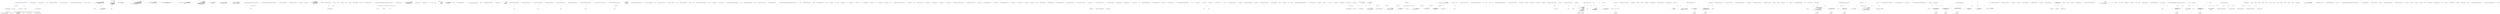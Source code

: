 digraph  {
d10 [cluster="HangFire.SqlServer.SqlServerConnection.Dispose()", color=green, community=0, label="_connection.Dispose()", prediction=0, span="46-46"];
d144 [label="HangFire.SqlServer.SqlServerConnection", span=""];
d9 [cluster="HangFire.SqlServer.SqlServerConnection.Dispose()", label="Entry HangFire.SqlServer.SqlServerConnection.Dispose()", span="44-44"];
d11 [cluster="HangFire.SqlServer.SqlServerConnection.Dispose()", label="Exit HangFire.SqlServer.SqlServerConnection.Dispose()", span="44-44"];
d12 [cluster="Unk.Dispose", label="Entry Unk.Dispose", span=""];
d14 [cluster="HangFire.SqlServer.SqlServerConnection.CreateWriteTransaction()", color=green, community=0, label="return new SqlServerWriteOnlyTransaction(_connection);", prediction=0, span="51-51"];
d13 [cluster="HangFire.SqlServer.SqlServerConnection.CreateWriteTransaction()", label="Entry HangFire.SqlServer.SqlServerConnection.CreateWriteTransaction()", span="49-49"];
d15 [cluster="HangFire.SqlServer.SqlServerConnection.CreateWriteTransaction()", label="Exit HangFire.SqlServer.SqlServerConnection.CreateWriteTransaction()", span="49-49"];
d16 [cluster="HangFire.SqlServer.SqlServerWriteOnlyTransaction.SqlServerWriteOnlyTransaction(SqlConnection)", label="Entry HangFire.SqlServer.SqlServerWriteOnlyTransaction.SqlServerWriteOnlyTransaction(SqlConnection)", span="34-34"];
d5 [cluster="HangFire.SqlServer.SqlServerConnection.SqlServerConnection(SqlConnection, HangFire.SqlServer.SqlServerStorageOptions)", label="_connection = connection", span="40-40"];
d6 [cluster="HangFire.SqlServer.SqlServerConnection.SqlServerConnection(SqlConnection, HangFire.SqlServer.SqlServerStorageOptions)", label="_options = options", span="41-41"];
d18 [cluster="HangFire.SqlServer.SqlServerConnection.AcquireJobLock(string)", label="return new SqlServerDistributedLock(\r\n                String.Format(''HangFire:Job:{0}'', jobId), \r\n                _connection);", span="56-58"];
d32 [cluster="HangFire.SqlServer.SqlServerConnection.FetchNextJob(string[], System.Threading.CancellationToken)", label="idAndQueue = _connection.Query(\r\n                    String.Format(fetchJobSqlTemplate, fetchConditions[currentQueryIndex]),\r\n                    new { queues = queues, timeout = _options.JobInvisibilityTimeOut.Negate().TotalSeconds })\r\n                    .SingleOrDefault()", span="84-87"];
d35 [cluster="HangFire.SqlServer.SqlServerConnection.FetchNextJob(string[], System.Threading.CancellationToken)", label="cancellationToken.WaitHandle.WaitOne(_options.QueuePollInterval)", span="93-93"];
d56 [cluster="HangFire.SqlServer.SqlServerConnection.CreateExpiredJob(HangFire.Common.Job, System.Collections.Generic.IDictionary<string, string>, System.TimeSpan)", label="var jobId = _connection.Query<int>(\r\n                createJobSql,\r\n                new\r\n                {\r\n                    invocationData = JobHelper.ToJson(invocationData),\r\n                    arguments = invocationData.Arguments,\r\n                    createdAt = DateTime.UtcNow,\r\n                    expireAt = DateTime.UtcNow.Add(expireIn)\r\n                }).Single().ToString()", span="121-129"];
d63 [cluster="HangFire.SqlServer.SqlServerConnection.CreateExpiredJob(HangFire.Common.Job, System.Collections.Generic.IDictionary<string, string>, System.TimeSpan)", label="_connection.Execute(insertParameterSql, parameterArray)", span="149-149"];
d76 [cluster="HangFire.SqlServer.SqlServerConnection.GetJobData(string)", label="var jobData = _connection.Query<SqlJob>(sql, new { id = id })\r\n                .SingleOrDefault()", span="162-163"];
d95 [cluster="HangFire.SqlServer.SqlServerConnection.SetJobParameter(string, string, string)", label="_connection.Execute(\r\n                @''merge HangFire.JobParameter as Target ''\r\n                + @''using (VALUES (@jobId, @name, @value)) as Source (JobId, Name, Value) ''\r\n                + @''on Target.JobId = Source.JobId AND Target.Name = Source.Name ''\r\n                + @''when matched then update set Value = Source.Value ''\r\n                + @''when not matched then insert (JobId, Name, Value) values (Source.JobId, Source.Name, Source.Value);'',\r\n                new { jobId = id, name, value })", span="196-202"];
d102 [cluster="HangFire.SqlServer.SqlServerConnection.GetJobParameter(string, string)", label="return _connection.Query<string>(\r\n                @''select Value from HangFire.JobParameter where JobId = @id and Name = @name'',\r\n                new { id = id, name = name })\r\n                .SingleOrDefault();", span="210-213"];
d109 [cluster="HangFire.SqlServer.SqlServerConnection.DeleteJobFromQueue(string, string)", label="_connection.Execute(''delete from HangFire.JobQueue where JobId = @id and Queue = @queueName'',\r\n                new { id = id, queueName = queue })", span="221-222"];
d116 [cluster="HangFire.SqlServer.SqlServerConnection.GetFirstByLowestScoreFromSet(string, double, double)", label="return _connection.Query<string>(\r\n                @''select top 1 Value from HangFire.[Set] where [Key] = @key and Score between @from and @to order by Score'',\r\n                new { key, from = fromScore, to = toScore })\r\n                .SingleOrDefault();", span="230-233"];
d125 [cluster="HangFire.SqlServer.SqlServerConnection.AnnounceServer(string, HangFire.Server.ServerContext)", label="_connection.Execute(\r\n                @''merge HangFire.Server as Target ''\r\n                + @''using (VALUES (@id, @data)) as Source (Id, Data) ''\r\n                + @''on Target.Id = Source.Id ''\r\n                + @''when matched then update set Data = Source.Data, LastHeartbeat = null ''\r\n                + @''when not matched then insert (Id, Data) values (Source.Id, Source.Data);'',\r\n                new { id = serverId, data = JobHelper.ToJson(data) })", span="250-256"];
d131 [cluster="HangFire.SqlServer.SqlServerConnection.RemoveServer(string)", label="_connection.Execute(\r\n                @''delete from HangFire.Server where Id = @id'',\r\n                new { id = serverId })", span="263-265"];
d136 [cluster="HangFire.SqlServer.SqlServerConnection.Heartbeat(string)", label="_connection.Execute(\r\n                @''update HangFire.Server set LastHeartbeat = @now where Id = @id'',\r\n                new { now = DateTime.UtcNow, id = serverId })", span="272-274"];
d141 [cluster="HangFire.SqlServer.SqlServerConnection.RemoveTimedOutServers(System.TimeSpan)", label="return _connection.Execute(\r\n                @''delete from HangFire.Server where LastHeartbeat < @timeOutAt'',\r\n                new { timeOutAt = DateTime.UtcNow.Add(timeOut.Negate()) });", span="284-286"];
d0 [cluster="HangFire.SqlServer.SqlServerConnection.SqlServerConnection(SqlConnection, HangFire.SqlServer.SqlServerStorageOptions)", label="Entry HangFire.SqlServer.SqlServerConnection.SqlServerConnection(SqlConnection, HangFire.SqlServer.SqlServerStorageOptions)", span="35-35"];
d3 [cluster="HangFire.SqlServer.SqlServerConnection.SqlServerConnection(SqlConnection, HangFire.SqlServer.SqlServerStorageOptions)", label="options == null", span="38-38"];
d7 [cluster="HangFire.SqlServer.SqlServerConnection.SqlServerConnection(SqlConnection, HangFire.SqlServer.SqlServerStorageOptions)", label="Exit HangFire.SqlServer.SqlServerConnection.SqlServerConnection(SqlConnection, HangFire.SqlServer.SqlServerStorageOptions)", span="35-35"];
d17 [cluster="HangFire.SqlServer.SqlServerConnection.AcquireJobLock(string)", label="Entry HangFire.SqlServer.SqlServerConnection.AcquireJobLock(string)", span="54-54"];
d19 [cluster="HangFire.SqlServer.SqlServerConnection.AcquireJobLock(string)", label="Exit HangFire.SqlServer.SqlServerConnection.AcquireJobLock(string)", span="54-54"];
d20 [cluster="SqlServerDistributedLock.cstr", label="Entry SqlServerDistributedLock.cstr", span=""];
d21 [cluster="string.Format(string, object)", label="Entry string.Format(string, object)", span="0-0"];
d22 [cluster="HangFire.SqlServer.SqlServerConnection.FetchNextJob(string[], System.Threading.CancellationToken)", label="Entry HangFire.SqlServer.SqlServerConnection.FetchNextJob(string[], System.Threading.CancellationToken)", span="61-61"];
d31 [cluster="HangFire.SqlServer.SqlServerConnection.FetchNextJob(string[], System.Threading.CancellationToken)", label="cancellationToken.ThrowIfCancellationRequested()", span="82-82"];
d28 [cluster="HangFire.SqlServer.SqlServerConnection.FetchNextJob(string[], System.Threading.CancellationToken)", label="string fetchJobSqlTemplate = @''\r\nset transaction isolation level read committed\r\nupdate top (1) HangFire.JobQueue set FetchedAt = GETUTCDATE()\r\noutput INSERTED.JobId, INSERTED.Queue\r\nwhere FetchedAt {0}\r\nand Queue in @queues''", span="68-73"];
d29 [cluster="HangFire.SqlServer.SqlServerConnection.FetchNextJob(string[], System.Threading.CancellationToken)", label="var fetchConditions = new[] { ''is null'', ''< DATEADD(second, @timeout, GETUTCDATE())'' }", span="77-77"];
d30 [cluster="HangFire.SqlServer.SqlServerConnection.FetchNextJob(string[], System.Threading.CancellationToken)", label="var currentQueryIndex = 0", span="78-78"];
d33 [cluster="HangFire.SqlServer.SqlServerConnection.FetchNextJob(string[], System.Threading.CancellationToken)", label="idAndQueue == null", span="89-89"];
d43 [cluster="System.TimeSpan.Negate()", label="Entry System.TimeSpan.Negate()", span="0-0"];
d44 [cluster="Unk.Query", label="Entry Unk.Query", span=""];
d45 [cluster="Unk.SingleOrDefault", label="Entry Unk.SingleOrDefault", span=""];
d38 [cluster="HangFire.SqlServer.SqlServerConnection.FetchNextJob(string[], System.Threading.CancellationToken)", label="idAndQueue == null", span="99-99"];
d39 [cluster="HangFire.SqlServer.SqlServerConnection.FetchNextJob(string[], System.Threading.CancellationToken)", label="return new ProcessingJob(\r\n                idAndQueue.JobId.ToString(CultureInfo.InvariantCulture),\r\n                idAndQueue.Queue);", span="101-103"];
d34 [cluster="HangFire.SqlServer.SqlServerConnection.FetchNextJob(string[], System.Threading.CancellationToken)", label="currentQueryIndex == fetchConditions.Length - 1", span="91-91"];
d36 [cluster="HangFire.SqlServer.SqlServerConnection.FetchNextJob(string[], System.Threading.CancellationToken)", label="cancellationToken.ThrowIfCancellationRequested()", span="94-94"];
d46 [cluster="System.Threading.WaitHandle.WaitOne(System.TimeSpan)", label="Entry System.Threading.WaitHandle.WaitOne(System.TimeSpan)", span="0-0"];
d49 [cluster="HangFire.SqlServer.SqlServerConnection.CreateExpiredJob(HangFire.Common.Job, System.Collections.Generic.IDictionary<string, string>, System.TimeSpan)", label="Entry HangFire.SqlServer.SqlServerConnection.CreateExpiredJob(HangFire.Common.Job, System.Collections.Generic.IDictionary<string, string>, System.TimeSpan)", span="106-106"];
d55 [cluster="HangFire.SqlServer.SqlServerConnection.CreateExpiredJob(HangFire.Common.Job, System.Collections.Generic.IDictionary<string, string>, System.TimeSpan)", label="var invocationData = InvocationData.Serialize(job)", span="119-119"];
d54 [cluster="HangFire.SqlServer.SqlServerConnection.CreateExpiredJob(HangFire.Common.Job, System.Collections.Generic.IDictionary<string, string>, System.TimeSpan)", label="string createJobSql = @''\r\ninsert into HangFire.Job (InvocationData, Arguments, CreatedAt, ExpireAt)\r\nvalues (@invocationData, @arguments, @createdAt, @expireAt);\r\nSELECT CAST(SCOPE_IDENTITY() as int)''", span="114-117"];
d57 [cluster="HangFire.SqlServer.SqlServerConnection.CreateExpiredJob(HangFire.Common.Job, System.Collections.Generic.IDictionary<string, string>, System.TimeSpan)", label="parameters.Count > 0", span="131-131"];
d67 [cluster="HangFire.Common.JobHelper.ToJson(object)", label="Entry HangFire.Common.JobHelper.ToJson(object)", span="23-23"];
d68 [cluster="System.DateTime.Add(System.TimeSpan)", label="Entry System.DateTime.Add(System.TimeSpan)", span="0-0"];
d69 [cluster="Unk.>", label="Entry Unk.>", span=""];
d70 [cluster="Unk.Single", label="Entry Unk.Single", span=""];
d48 [cluster="Unk.ToString", label="Entry Unk.ToString", span=""];
d61 [cluster="HangFire.SqlServer.SqlServerConnection.CreateExpiredJob(HangFire.Common.Job, System.Collections.Generic.IDictionary<string, string>, System.TimeSpan)", label="parameterArray[parameterIndex++] = new\r\n                    {\r\n                        jobId = jobId,\r\n                        name = parameter.Key,\r\n                        value = parameter.Value\r\n                    }", span="137-142"];
d64 [cluster="HangFire.SqlServer.SqlServerConnection.CreateExpiredJob(HangFire.Common.Job, System.Collections.Generic.IDictionary<string, string>, System.TimeSpan)", label="return jobId;", span="152-152"];
d58 [cluster="HangFire.SqlServer.SqlServerConnection.CreateExpiredJob(HangFire.Common.Job, System.Collections.Generic.IDictionary<string, string>, System.TimeSpan)", label="var parameterArray = new object[parameters.Count]", span="133-133"];
d62 [cluster="HangFire.SqlServer.SqlServerConnection.CreateExpiredJob(HangFire.Common.Job, System.Collections.Generic.IDictionary<string, string>, System.TimeSpan)", label="string insertParameterSql = @''\r\ninsert into HangFire.JobParameter (JobId, Name, Value)\r\nvalues (@jobId, @name, @value)''", span="145-147"];
d71 [cluster="Unk.Execute", label="Entry Unk.Execute", span=""];
d72 [cluster="HangFire.SqlServer.SqlServerConnection.GetJobData(string)", label="Entry HangFire.SqlServer.SqlServerConnection.GetJobData(string)", span="155-155"];
d75 [cluster="HangFire.SqlServer.SqlServerConnection.GetJobData(string)", label="string sql = \r\n                @''select InvocationData, StateName, Arguments from HangFire.Job where id = @id''", span="159-160"];
d77 [cluster="HangFire.SqlServer.SqlServerConnection.GetJobData(string)", label="jobData == null", span="165-165"];
d79 [cluster="HangFire.SqlServer.SqlServerConnection.GetJobData(string)", label="var invocationData = JobHelper.FromJson<InvocationData>(jobData.InvocationData)", span="168-168"];
d80 [cluster="HangFire.SqlServer.SqlServerConnection.GetJobData(string)", label="invocationData.Arguments = jobData.Arguments", span="169-169"];
d86 [cluster="HangFire.SqlServer.SqlServerConnection.GetJobData(string)", label="return new JobData\r\n            {\r\n                Job = job,\r\n                State = jobData.StateName,\r\n                LoadException = loadException\r\n            };", span="183-188"];
d90 [cluster="HangFire.SqlServer.SqlServerConnection.SetJobParameter(string, string, string)", label="Entry HangFire.SqlServer.SqlServerConnection.SetJobParameter(string, string, string)", span="191-191"];
d93 [cluster="HangFire.SqlServer.SqlServerConnection.SetJobParameter(string, string, string)", label="name == null", span="194-194"];
d96 [cluster="HangFire.SqlServer.SqlServerConnection.SetJobParameter(string, string, string)", label="Exit HangFire.SqlServer.SqlServerConnection.SetJobParameter(string, string, string)", span="191-191"];
d97 [cluster="HangFire.SqlServer.SqlServerConnection.GetJobParameter(string, string)", label="Entry HangFire.SqlServer.SqlServerConnection.GetJobParameter(string, string)", span="205-205"];
d100 [cluster="HangFire.SqlServer.SqlServerConnection.GetJobParameter(string, string)", label="name == null", span="208-208"];
d103 [cluster="HangFire.SqlServer.SqlServerConnection.GetJobParameter(string, string)", label="Exit HangFire.SqlServer.SqlServerConnection.GetJobParameter(string, string)", span="205-205"];
d104 [cluster="HangFire.SqlServer.SqlServerConnection.DeleteJobFromQueue(string, string)", label="Entry HangFire.SqlServer.SqlServerConnection.DeleteJobFromQueue(string, string)", span="216-216"];
d107 [cluster="HangFire.SqlServer.SqlServerConnection.DeleteJobFromQueue(string, string)", label="queue == null", span="219-219"];
d110 [cluster="HangFire.SqlServer.SqlServerConnection.DeleteJobFromQueue(string, string)", label="Exit HangFire.SqlServer.SqlServerConnection.DeleteJobFromQueue(string, string)", span="216-216"];
d111 [cluster="HangFire.SqlServer.SqlServerConnection.GetFirstByLowestScoreFromSet(string, double, double)", label="Entry HangFire.SqlServer.SqlServerConnection.GetFirstByLowestScoreFromSet(string, double, double)", span="225-225"];
d114 [cluster="HangFire.SqlServer.SqlServerConnection.GetFirstByLowestScoreFromSet(string, double, double)", label="toScore < fromScore", span="228-228"];
d117 [cluster="HangFire.SqlServer.SqlServerConnection.GetFirstByLowestScoreFromSet(string, double, double)", label="Exit HangFire.SqlServer.SqlServerConnection.GetFirstByLowestScoreFromSet(string, double, double)", span="225-225"];
d119 [cluster="HangFire.SqlServer.SqlServerConnection.AnnounceServer(string, HangFire.Server.ServerContext)", label="Entry HangFire.SqlServer.SqlServerConnection.AnnounceServer(string, HangFire.Server.ServerContext)", span="236-236"];
d124 [cluster="HangFire.SqlServer.SqlServerConnection.AnnounceServer(string, HangFire.Server.ServerContext)", label="var data = new ServerData\r\n            {\r\n                WorkerCount = context.WorkerCount,\r\n                Queues = context.Queues,\r\n                StartedAt = DateTime.UtcNow,\r\n            }", span="241-246"];
d126 [cluster="HangFire.SqlServer.SqlServerConnection.AnnounceServer(string, HangFire.Server.ServerContext)", label="Exit HangFire.SqlServer.SqlServerConnection.AnnounceServer(string, HangFire.Server.ServerContext)", span="236-236"];
d128 [cluster="HangFire.SqlServer.SqlServerConnection.RemoveServer(string)", label="Entry HangFire.SqlServer.SqlServerConnection.RemoveServer(string)", span="259-259"];
d129 [cluster="HangFire.SqlServer.SqlServerConnection.RemoveServer(string)", label="serverId == null", span="261-261"];
d132 [cluster="HangFire.SqlServer.SqlServerConnection.RemoveServer(string)", label="Exit HangFire.SqlServer.SqlServerConnection.RemoveServer(string)", span="259-259"];
d133 [cluster="HangFire.SqlServer.SqlServerConnection.Heartbeat(string)", label="Entry HangFire.SqlServer.SqlServerConnection.Heartbeat(string)", span="268-268"];
d134 [cluster="HangFire.SqlServer.SqlServerConnection.Heartbeat(string)", label="serverId == null", span="270-270"];
d137 [cluster="HangFire.SqlServer.SqlServerConnection.Heartbeat(string)", label="Exit HangFire.SqlServer.SqlServerConnection.Heartbeat(string)", span="268-268"];
d139 [cluster="HangFire.SqlServer.SqlServerConnection.RemoveTimedOutServers(System.TimeSpan)", label="timeOut.Duration() != timeOut", span="279-279"];
d142 [cluster="HangFire.SqlServer.SqlServerConnection.RemoveTimedOutServers(System.TimeSpan)", label="Exit HangFire.SqlServer.SqlServerConnection.RemoveTimedOutServers(System.TimeSpan)", span="277-277"];
d1 [cluster="HangFire.SqlServer.SqlServerConnection.SqlServerConnection(SqlConnection, HangFire.SqlServer.SqlServerStorageOptions)", label="connection == null", span="37-37"];
d4 [cluster="HangFire.SqlServer.SqlServerConnection.SqlServerConnection(SqlConnection, HangFire.SqlServer.SqlServerStorageOptions)", label="throw new ArgumentNullException(''options'');", span="38-38"];
d2 [cluster="HangFire.SqlServer.SqlServerConnection.SqlServerConnection(SqlConnection, HangFire.SqlServer.SqlServerStorageOptions)", label="throw new ArgumentNullException(''connection'');", span="37-37"];
d40 [cluster="HangFire.SqlServer.SqlServerConnection.FetchNextJob(string[], System.Threading.CancellationToken)", label="Exit HangFire.SqlServer.SqlServerConnection.FetchNextJob(string[], System.Threading.CancellationToken)", span="61-61"];
d23 [cluster="HangFire.SqlServer.SqlServerConnection.FetchNextJob(string[], System.Threading.CancellationToken)", label="queues == null", span="63-63"];
d25 [cluster="HangFire.SqlServer.SqlServerConnection.FetchNextJob(string[], System.Threading.CancellationToken)", label="queues.Length == 0", span="64-64"];
d42 [cluster="System.Threading.CancellationToken.ThrowIfCancellationRequested()", label="Entry System.Threading.CancellationToken.ThrowIfCancellationRequested()", span="0-0"];
d27 [cluster="HangFire.SqlServer.SqlServerConnection.FetchNextJob(string[], System.Threading.CancellationToken)", label="dynamic idAndQueue", span="66-66"];
d37 [cluster="HangFire.SqlServer.SqlServerConnection.FetchNextJob(string[], System.Threading.CancellationToken)", label="currentQueryIndex = (currentQueryIndex + 1) % fetchConditions.Length", span="98-98"];
d47 [cluster="HangFire.Storage.ProcessingJob.ProcessingJob(string, string)", label="Entry HangFire.Storage.ProcessingJob.ProcessingJob(string, string)", span="22-22"];
d65 [cluster="HangFire.SqlServer.SqlServerConnection.CreateExpiredJob(HangFire.Common.Job, System.Collections.Generic.IDictionary<string, string>, System.TimeSpan)", label="Exit HangFire.SqlServer.SqlServerConnection.CreateExpiredJob(HangFire.Common.Job, System.Collections.Generic.IDictionary<string, string>, System.TimeSpan)", span="106-106"];
d50 [cluster="HangFire.SqlServer.SqlServerConnection.CreateExpiredJob(HangFire.Common.Job, System.Collections.Generic.IDictionary<string, string>, System.TimeSpan)", label="job == null", span="111-111"];
d52 [cluster="HangFire.SqlServer.SqlServerConnection.CreateExpiredJob(HangFire.Common.Job, System.Collections.Generic.IDictionary<string, string>, System.TimeSpan)", label="parameters == null", span="112-112"];
d60 [cluster="HangFire.SqlServer.SqlServerConnection.CreateExpiredJob(HangFire.Common.Job, System.Collections.Generic.IDictionary<string, string>, System.TimeSpan)", label=parameters, span="135-135"];
d66 [cluster="HangFire.Storage.InvocationData.Serialize(HangFire.Common.Job)", label="Entry HangFire.Storage.InvocationData.Serialize(HangFire.Common.Job)", span="65-65"];
d59 [cluster="HangFire.SqlServer.SqlServerConnection.CreateExpiredJob(HangFire.Common.Job, System.Collections.Generic.IDictionary<string, string>, System.TimeSpan)", label="int parameterIndex = 0", span="134-134"];
d87 [cluster="HangFire.SqlServer.SqlServerConnection.GetJobData(string)", label="Exit HangFire.SqlServer.SqlServerConnection.GetJobData(string)", span="155-155"];
d73 [cluster="HangFire.SqlServer.SqlServerConnection.GetJobData(string)", label="id == null", span="157-157"];
d78 [cluster="HangFire.SqlServer.SqlServerConnection.GetJobData(string)", label="return null;", span="165-165"];
d83 [cluster="HangFire.SqlServer.SqlServerConnection.GetJobData(string)", label="job = invocationData.Deserialize()", span="176-176"];
d81 [cluster="HangFire.SqlServer.SqlServerConnection.GetJobData(string)", label="Job job = null", span="171-171"];
d85 [cluster="HangFire.SqlServer.SqlServerConnection.GetJobData(string)", label="loadException = ex", span="180-180"];
d89 [cluster="HangFire.Storage.JobData.JobData()", label="Entry HangFire.Storage.JobData.JobData()", span="20-20"];
d91 [cluster="HangFire.SqlServer.SqlServerConnection.SetJobParameter(string, string, string)", label="id == null", span="193-193"];
d94 [cluster="HangFire.SqlServer.SqlServerConnection.SetJobParameter(string, string, string)", label="throw new ArgumentNullException(''name'');", span="194-194"];
d92 [cluster="HangFire.SqlServer.SqlServerConnection.SetJobParameter(string, string, string)", label="throw new ArgumentNullException(''id'');", span="193-193"];
d98 [cluster="HangFire.SqlServer.SqlServerConnection.GetJobParameter(string, string)", label="id == null", span="207-207"];
d101 [cluster="HangFire.SqlServer.SqlServerConnection.GetJobParameter(string, string)", label="throw new ArgumentNullException(''name'');", span="208-208"];
d99 [cluster="HangFire.SqlServer.SqlServerConnection.GetJobParameter(string, string)", label="throw new ArgumentNullException(''id'');", span="207-207"];
d105 [cluster="HangFire.SqlServer.SqlServerConnection.DeleteJobFromQueue(string, string)", label="id == null", span="218-218"];
d108 [cluster="HangFire.SqlServer.SqlServerConnection.DeleteJobFromQueue(string, string)", label="throw new ArgumentNullException(''queue'');", span="219-219"];
d106 [cluster="HangFire.SqlServer.SqlServerConnection.DeleteJobFromQueue(string, string)", label="throw new ArgumentNullException(''id'');", span="218-218"];
d112 [cluster="HangFire.SqlServer.SqlServerConnection.GetFirstByLowestScoreFromSet(string, double, double)", label="key == null", span="227-227"];
d115 [cluster="HangFire.SqlServer.SqlServerConnection.GetFirstByLowestScoreFromSet(string, double, double)", label="throw new ArgumentException(''The `toScore` value must be higher or equal to the `fromScore` value.'');", span="228-228"];
d113 [cluster="HangFire.SqlServer.SqlServerConnection.GetFirstByLowestScoreFromSet(string, double, double)", label="throw new ArgumentNullException(''key'');", span="227-227"];
d120 [cluster="HangFire.SqlServer.SqlServerConnection.AnnounceServer(string, HangFire.Server.ServerContext)", label="serverId == null", span="238-238"];
d122 [cluster="HangFire.SqlServer.SqlServerConnection.AnnounceServer(string, HangFire.Server.ServerContext)", label="context == null", span="239-239"];
d127 [cluster="HangFire.SqlServer.Entities.ServerData.ServerData()", label="Entry HangFire.SqlServer.Entities.ServerData.ServerData()", span="20-20"];
d121 [cluster="HangFire.SqlServer.SqlServerConnection.AnnounceServer(string, HangFire.Server.ServerContext)", label="throw new ArgumentNullException(''serverId'');", span="238-238"];
d123 [cluster="HangFire.SqlServer.SqlServerConnection.AnnounceServer(string, HangFire.Server.ServerContext)", label="throw new ArgumentNullException(''context'');", span="239-239"];
d130 [cluster="HangFire.SqlServer.SqlServerConnection.RemoveServer(string)", label="throw new ArgumentNullException(''serverId'');", span="261-261"];
d135 [cluster="HangFire.SqlServer.SqlServerConnection.Heartbeat(string)", label="throw new ArgumentNullException(''serverId'');", span="270-270"];
d138 [cluster="HangFire.SqlServer.SqlServerConnection.RemoveTimedOutServers(System.TimeSpan)", label="Entry HangFire.SqlServer.SqlServerConnection.RemoveTimedOutServers(System.TimeSpan)", span="277-277"];
d140 [cluster="HangFire.SqlServer.SqlServerConnection.RemoveTimedOutServers(System.TimeSpan)", label="throw new ArgumentException(''The `timeOut` value must be positive.'', ''timeOut'');", span="281-281"];
d143 [cluster="System.TimeSpan.Duration()", label="Entry System.TimeSpan.Duration()", span="0-0"];
d8 [cluster="System.ArgumentNullException.ArgumentNullException(string)", label="Entry System.ArgumentNullException.ArgumentNullException(string)", span="0-0"];
d24 [cluster="HangFire.SqlServer.SqlServerConnection.FetchNextJob(string[], System.Threading.CancellationToken)", label="throw new ArgumentNullException(''queues'');", span="63-63"];
d26 [cluster="HangFire.SqlServer.SqlServerConnection.FetchNextJob(string[], System.Threading.CancellationToken)", label="throw new ArgumentException(''Queue array must be non-empty.'', ''queues'');", span="64-64"];
d51 [cluster="HangFire.SqlServer.SqlServerConnection.CreateExpiredJob(HangFire.Common.Job, System.Collections.Generic.IDictionary<string, string>, System.TimeSpan)", label="throw new ArgumentNullException(''job'');", span="111-111"];
d53 [cluster="HangFire.SqlServer.SqlServerConnection.CreateExpiredJob(HangFire.Common.Job, System.Collections.Generic.IDictionary<string, string>, System.TimeSpan)", label="throw new ArgumentNullException(''parameters'');", span="112-112"];
d74 [cluster="HangFire.SqlServer.SqlServerConnection.GetJobData(string)", label="throw new ArgumentNullException(''id'');", span="157-157"];
d82 [cluster="HangFire.SqlServer.SqlServerConnection.GetJobData(string)", label="JobLoadException loadException = null", span="172-172"];
d84 [cluster="HangFire.SqlServer.SqlServerConnection.GetJobData(string)", label=JobLoadException, span="178-178"];
d88 [cluster="HangFire.Storage.InvocationData.Deserialize()", label="Entry HangFire.Storage.InvocationData.Deserialize()", span="38-38"];
d118 [cluster="System.ArgumentException.ArgumentException(string)", label="Entry System.ArgumentException.ArgumentException(string)", span="0-0"];
d41 [cluster="System.ArgumentException.ArgumentException(string, string)", label="Entry System.ArgumentException.ArgumentException(string, string)", span="0-0"];
m2_29 [cluster="Hangfire.Storage.IStorageConnection.GetAllItemsFromSet(string)", file="StorageConnectionExtensions.cs", label="Entry Hangfire.Storage.IStorageConnection.GetAllItemsFromSet(string)", span="55-55"];
m2_36 [cluster="System.Collections.Generic.Dictionary<TKey, TValue>.ContainsKey(TKey)", file="StorageConnectionExtensions.cs", label="Entry System.Collections.Generic.Dictionary<TKey, TValue>.ContainsKey(TKey)", span="0-0"];
m2_28 [cluster="System.Collections.Generic.List<T>.List()", file="StorageConnectionExtensions.cs", label="Entry System.Collections.Generic.List<T>.List()", span="0-0"];
m2_6 [cluster="Hangfire.Storage.StorageConnectionExtensions.GetRecurringJobs(Hangfire.Storage.IStorageConnection)", color=green, community=0, file="StorageConnectionExtensions.cs", label="var hash = connection.GetAllEntriesFromHash(String.Format(''recurring-job:{0}'', id))", prediction=2, span="35-35"];
m2_39 [cluster="Hangfire.Storage.IStorageConnection.GetStateData(string)", file="StorageConnectionExtensions.cs", label="Entry Hangfire.Storage.IStorageConnection.GetStateData(string)", span="45-45"];
m2_35 [cluster="Hangfire.Storage.InvocationData.Deserialize()", file="StorageConnectionExtensions.cs", label="Entry Hangfire.Storage.InvocationData.Deserialize()", span="40-40"];
m2_34 [cluster="Hangfire.Common.JobHelper.FromJson<T>(string)", file="StorageConnectionExtensions.cs", label="Entry Hangfire.Common.JobHelper.FromJson<T>(string)", span="39-39"];
m2_33 [cluster="System.Collections.Generic.List<T>.Add(T)", file="StorageConnectionExtensions.cs", label="Entry System.Collections.Generic.List<T>.Add(T)", span="0-0"];
m2_7 [cluster="Hangfire.Storage.StorageConnectionExtensions.GetRecurringJobs(Hangfire.Storage.IStorageConnection)", color=green, community=0, file="StorageConnectionExtensions.cs", label="hash == null", prediction=3, span="37-37"];
m2_31 [cluster="Hangfire.Storage.IStorageConnection.GetAllEntriesFromHash(string)", file="StorageConnectionExtensions.cs", label="Entry Hangfire.Storage.IStorageConnection.GetAllEntriesFromHash(string)", span="64-64"];
m2_37 [cluster="Hangfire.Common.JobHelper.DeserializeDateTime(string)", file="StorageConnectionExtensions.cs", label="Entry Hangfire.Common.JobHelper.DeserializeDateTime(string)", span="73-73"];
m2_38 [cluster="string.IsNullOrWhiteSpace(string)", file="StorageConnectionExtensions.cs", label="Entry string.IsNullOrWhiteSpace(string)", span="0-0"];
m2_8 [cluster="Hangfire.Storage.StorageConnectionExtensions.GetRecurringJobs(Hangfire.Storage.IStorageConnection)", file="StorageConnectionExtensions.cs", label="result.Add(new RecurringJobDto { Id = id, Removed = true })", span="39-39"];
m2_0 [cluster="Hangfire.Storage.StorageConnectionExtensions.GetRecurringJobs(Hangfire.Storage.IStorageConnection)", file="StorageConnectionExtensions.cs", label="Entry Hangfire.Storage.StorageConnectionExtensions.GetRecurringJobs(Hangfire.Storage.IStorageConnection)", span="25-25"];
m2_1 [cluster="Hangfire.Storage.StorageConnectionExtensions.GetRecurringJobs(Hangfire.Storage.IStorageConnection)", color=green, community=0, file="StorageConnectionExtensions.cs", label="connection == null", prediction=4, span="27-27"];
m2_2 [cluster="Hangfire.Storage.StorageConnectionExtensions.GetRecurringJobs(Hangfire.Storage.IStorageConnection)", color=green, community=0, file="StorageConnectionExtensions.cs", label="throw new ArgumentNullException(''connection'');", prediction=5, span="27-27"];
m2_3 [cluster="Hangfire.Storage.StorageConnectionExtensions.GetRecurringJobs(Hangfire.Storage.IStorageConnection)", color=green, community=0, file="StorageConnectionExtensions.cs", label="var result = new List<RecurringJobDto>()", prediction=6, span="29-29"];
m2_4 [cluster="Hangfire.Storage.StorageConnectionExtensions.GetRecurringJobs(Hangfire.Storage.IStorageConnection)", color=green, community=0, file="StorageConnectionExtensions.cs", label="var ids = connection.GetAllItemsFromSet(''recurring-jobs'')", prediction=7, span="31-31"];
m2_5 [cluster="Hangfire.Storage.StorageConnectionExtensions.GetRecurringJobs(Hangfire.Storage.IStorageConnection)", color=green, community=0, file="StorageConnectionExtensions.cs", label=ids, prediction=8, span="33-33"];
m2_9 [cluster="Hangfire.Storage.StorageConnectionExtensions.GetRecurringJobs(Hangfire.Storage.IStorageConnection)", file="StorageConnectionExtensions.cs", label="var dto = new RecurringJobDto { Id = id }", span="43-43"];
m2_10 [cluster="Hangfire.Storage.StorageConnectionExtensions.GetRecurringJobs(Hangfire.Storage.IStorageConnection)", file="StorageConnectionExtensions.cs", label="dto.Cron = hash[''Cron'']", span="44-44"];
m2_11 [cluster="Hangfire.Storage.StorageConnectionExtensions.GetRecurringJobs(Hangfire.Storage.IStorageConnection)", file="StorageConnectionExtensions.cs", label="var invocationData = JobHelper.FromJson<InvocationData>(hash[''Job''])", span="48-48"];
m2_12 [cluster="Hangfire.Storage.StorageConnectionExtensions.GetRecurringJobs(Hangfire.Storage.IStorageConnection)", file="StorageConnectionExtensions.cs", label="dto.Job = invocationData.Deserialize()", span="49-49"];
m2_15 [cluster="Hangfire.Storage.StorageConnectionExtensions.GetRecurringJobs(Hangfire.Storage.IStorageConnection)", file="StorageConnectionExtensions.cs", label="hash.ContainsKey(''NextExecution'')", span="56-56"];
m2_16 [cluster="Hangfire.Storage.StorageConnectionExtensions.GetRecurringJobs(Hangfire.Storage.IStorageConnection)", file="StorageConnectionExtensions.cs", label="dto.NextExecution = JobHelper.DeserializeDateTime(hash[''NextExecution''])", span="58-58"];
m2_17 [cluster="Hangfire.Storage.StorageConnectionExtensions.GetRecurringJobs(Hangfire.Storage.IStorageConnection)", file="StorageConnectionExtensions.cs", label="hash.ContainsKey(''LastJobId'') && !string.IsNullOrWhiteSpace(hash[''LastJobId''])", span="61-61"];
m2_18 [cluster="Hangfire.Storage.StorageConnectionExtensions.GetRecurringJobs(Hangfire.Storage.IStorageConnection)", file="StorageConnectionExtensions.cs", label="dto.LastJobId = hash[''LastJobId'']", span="63-63"];
m2_22 [cluster="Hangfire.Storage.StorageConnectionExtensions.GetRecurringJobs(Hangfire.Storage.IStorageConnection)", file="StorageConnectionExtensions.cs", label="hash.ContainsKey(''LastExecution'')", span="72-72"];
m2_23 [cluster="Hangfire.Storage.StorageConnectionExtensions.GetRecurringJobs(Hangfire.Storage.IStorageConnection)", file="StorageConnectionExtensions.cs", label="dto.LastExecution = JobHelper.DeserializeDateTime(hash[''LastExecution''])", span="74-74"];
m2_24 [cluster="Hangfire.Storage.StorageConnectionExtensions.GetRecurringJobs(Hangfire.Storage.IStorageConnection)", file="StorageConnectionExtensions.cs", label="result.Add(dto)", span="77-77"];
m2_25 [cluster="Hangfire.Storage.StorageConnectionExtensions.GetRecurringJobs(Hangfire.Storage.IStorageConnection)", file="StorageConnectionExtensions.cs", label="return result;", span="80-80"];
m2_19 [cluster="Hangfire.Storage.StorageConnectionExtensions.GetRecurringJobs(Hangfire.Storage.IStorageConnection)", file="StorageConnectionExtensions.cs", label="var stateData = connection.GetStateData(dto.LastJobId)", span="65-65"];
m2_14 [cluster="Hangfire.Storage.StorageConnectionExtensions.GetRecurringJobs(Hangfire.Storage.IStorageConnection)", file="StorageConnectionExtensions.cs", label="dto.LoadException = ex", span="53-53"];
m2_21 [cluster="Hangfire.Storage.StorageConnectionExtensions.GetRecurringJobs(Hangfire.Storage.IStorageConnection)", file="StorageConnectionExtensions.cs", label="dto.LastJobState = stateData.Name", span="68-68"];
m2_20 [cluster="Hangfire.Storage.StorageConnectionExtensions.GetRecurringJobs(Hangfire.Storage.IStorageConnection)", file="StorageConnectionExtensions.cs", label="stateData != null", span="66-66"];
m2_13 [cluster="Hangfire.Storage.StorageConnectionExtensions.GetRecurringJobs(Hangfire.Storage.IStorageConnection)", file="StorageConnectionExtensions.cs", label=JobLoadException, span="51-51"];
m2_26 [cluster="Hangfire.Storage.StorageConnectionExtensions.GetRecurringJobs(Hangfire.Storage.IStorageConnection)", file="StorageConnectionExtensions.cs", label="Exit Hangfire.Storage.StorageConnectionExtensions.GetRecurringJobs(Hangfire.Storage.IStorageConnection)", span="25-25"];
m2_32 [cluster="Hangfire.Storage.RecurringJobDto.RecurringJobDto()", file="StorageConnectionExtensions.cs", label="Entry Hangfire.Storage.RecurringJobDto.RecurringJobDto()", span="21-21"];
m2_30 [cluster="string.Format(string, object)", file="StorageConnectionExtensions.cs", label="Entry string.Format(string, object)", span="0-0"];
m3_3 [cluster="MvcSample.HangFireConfig.Start()", file="StorageConnectionExtensionsFacts.cs", label="JobStorage.Current = storage", span="31-31"];
m3_4 [cluster="MvcSample.HangFireConfig.Start()", color=green, community=0, file="StorageConnectionExtensionsFacts.cs", label="_server = new AspNetBackgroundJobServer()", prediction=9, span="46-46"];
m3_5 [cluster="MvcSample.HangFireConfig.Start()", file="StorageConnectionExtensionsFacts.cs", label="Exit MvcSample.HangFireConfig.Start()", span="17-17"];
m3_143 [cluster="int.ToString(System.IFormatProvider)", file="StorageConnectionExtensionsFacts.cs", label="Entry int.ToString(System.IFormatProvider)", span="0-0"];
m3_12 [cluster="HangFire.BackgroundJobServer.Stop()", file="StorageConnectionExtensionsFacts.cs", label="Entry HangFire.BackgroundJobServer.Stop()", span="71-71"];
m3_22 [cluster="HangFire.Redis.RedisConnection.FetchNextJob(string[], System.Threading.CancellationToken)", file="StorageConnectionExtensionsFacts.cs", label="jobId = Redis.BlockingPopAndPushItemBetweenLists(\r\n                        queueKey,\r\n                        fetchedKey,\r\n                        FetchTimeout)", span="68-71"];
m3_23 [cluster="HangFire.Redis.RedisConnection.FetchNextJob(string[], System.Threading.CancellationToken)", file="StorageConnectionExtensionsFacts.cs", label="jobId = Redis.PopAndPushItemBetweenLists(\r\n                        queueKey, fetchedKey)", span="75-76"];
m3_25 [cluster="HangFire.Redis.RedisConnection.FetchNextJob(string[], System.Threading.CancellationToken)", file="StorageConnectionExtensionsFacts.cs", label="Redis.SetEntryInHash(\r\n                String.Format(RedisStorage.Prefix + ''job:{0}'', jobId),\r\n                ''Fetched'',\r\n                JobHelper.ToStringTimestamp(DateTime.UtcNow))", span="96-99"];
m3_21 [cluster="HangFire.Redis.RedisConnection.FetchNextJob(string[], System.Threading.CancellationToken)", file="StorageConnectionExtensionsFacts.cs", label="queueIndex == 0", span="66-66"];
m3_19 [cluster="HangFire.Redis.RedisConnection.FetchNextJob(string[], System.Threading.CancellationToken)", file="StorageConnectionExtensionsFacts.cs", label="var queueKey = RedisStorage.Prefix + String.Format(''queue:{0}'', queueName)", span="63-63"];
m3_20 [cluster="HangFire.Redis.RedisConnection.FetchNextJob(string[], System.Threading.CancellationToken)", file="StorageConnectionExtensionsFacts.cs", label="var fetchedKey = RedisStorage.Prefix + String.Format(''queue:{0}:dequeued'', queueName)", span="64-64"];
m3_24 [cluster="HangFire.Redis.RedisConnection.FetchNextJob(string[], System.Threading.CancellationToken)", file="StorageConnectionExtensionsFacts.cs", label="jobId == null", span="79-79"];
m3_26 [cluster="HangFire.Redis.RedisConnection.FetchNextJob(string[], System.Threading.CancellationToken)", file="StorageConnectionExtensionsFacts.cs", label="return new ProcessingJob(jobId, queueName);", span="105-105"];
m3_17 [cluster="HangFire.Redis.RedisConnection.FetchNextJob(string[], System.Threading.CancellationToken)", file="StorageConnectionExtensionsFacts.cs", label="queueIndex = (queueIndex + 1) % queues.Length", span="60-60"];
m3_18 [cluster="HangFire.Redis.RedisConnection.FetchNextJob(string[], System.Threading.CancellationToken)", file="StorageConnectionExtensionsFacts.cs", label="queueName = queues[queueIndex]", span="61-61"];
m3_15 [cluster="HangFire.Redis.RedisConnection.FetchNextJob(string[], System.Threading.CancellationToken)", file="StorageConnectionExtensionsFacts.cs", label="var queueIndex = 0", span="54-54"];
m3_16 [cluster="HangFire.Redis.RedisConnection.FetchNextJob(string[], System.Threading.CancellationToken)", file="StorageConnectionExtensionsFacts.cs", label="cancellationToken.ThrowIfCancellationRequested()", span="58-58"];
m3_14 [cluster="HangFire.Redis.RedisConnection.FetchNextJob(string[], System.Threading.CancellationToken)", file="StorageConnectionExtensionsFacts.cs", label="string queueName", span="53-53"];
m3_13 [cluster="HangFire.Redis.RedisConnection.FetchNextJob(string[], System.Threading.CancellationToken)", file="StorageConnectionExtensionsFacts.cs", label="string jobId", span="52-52"];
m3_27 [cluster="HangFire.Redis.RedisConnection.FetchNextJob(string[], System.Threading.CancellationToken)", file="StorageConnectionExtensionsFacts.cs", label="Exit HangFire.Redis.RedisConnection.FetchNextJob(string[], System.Threading.CancellationToken)", span="50-50"];
m3_59 [cluster="System.Collections.Generic.Dictionary<TKey, TValue>.Add(TKey, TValue)", file="StorageConnectionExtensionsFacts.cs", label="Entry System.Collections.Generic.Dictionary<TKey, TValue>.Add(TKey, TValue)", span="0-0"];
m3_201 [cluster="Unk.FromNullableStringTimestamp", file="StorageConnectionExtensionsFacts.cs", label="Entry Unk.FromNullableStringTimestamp", span=""];
m3_65 [cluster="Unk.SetRangeInHash", file="StorageConnectionExtensionsFacts.cs", label="Entry Unk.SetRangeInHash", span=""];
m3_38 [cluster="System.TimeSpan.FromMinutes(double)", file="StorageConnectionExtensionsFacts.cs", label="Entry System.TimeSpan.FromMinutes(double)", span="0-0"];
m3_91 [cluster="Unk.GetAllEntriesFromHash", file="StorageConnectionExtensionsFacts.cs", label="Entry Unk.GetAllEntriesFromHash", span=""];
m3_8 [cluster="HangFire.Redis.RedisConnection.CreateWriteTransaction()", file="StorageConnectionExtensionsFacts.cs", label="return new RedisWriteOnlyTransaction(Redis.CreateTransaction());", span="47-47"];
m3_200 [cluster="Unk.FromStringTimestamp", file="StorageConnectionExtensionsFacts.cs", label="Entry Unk.FromStringTimestamp", span=""];
m3_168 [cluster="HangFire.Redis.RedisConnection.RemoveTimedOutServers(System.TimeSpan)", file="StorageConnectionExtensionsFacts.cs", label="Entry HangFire.Redis.RedisConnection.RemoveTimedOutServers(System.TimeSpan)", span="293-293"];
m3_169 [cluster="HangFire.Redis.RedisConnection.RemoveTimedOutServers(System.TimeSpan)", file="StorageConnectionExtensionsFacts.cs", label="var serverNames = Redis.GetAllItemsFromSet(RedisStorage.Prefix + ''servers'')", span="295-295"];
m3_172 [cluster="HangFire.Redis.RedisConnection.RemoveTimedOutServers(System.TimeSpan)", file="StorageConnectionExtensionsFacts.cs", label="var pipeline = Redis.CreatePipeline()", span="300-300"];
m3_181 [cluster="HangFire.Redis.RedisConnection.RemoveTimedOutServers(System.TimeSpan)", file="StorageConnectionExtensionsFacts.cs", label="RemoveServer(Redis, heartbeat.Key)", span="328-328"];
m3_170 [cluster="HangFire.Redis.RedisConnection.RemoveTimedOutServers(System.TimeSpan)", file="StorageConnectionExtensionsFacts.cs", label="var heartbeats = new Dictionary<string, Tuple<DateTime, DateTime?>>()", span="296-296"];
m3_173 [cluster="HangFire.Redis.RedisConnection.RemoveTimedOutServers(System.TimeSpan)", file="StorageConnectionExtensionsFacts.cs", label=serverNames, span="302-302"];
m3_171 [cluster="HangFire.Redis.RedisConnection.RemoveTimedOutServers(System.TimeSpan)", file="StorageConnectionExtensionsFacts.cs", label="var utcNow = DateTime.UtcNow", span="298-298"];
m3_175 [cluster="HangFire.Redis.RedisConnection.RemoveTimedOutServers(System.TimeSpan)", file="StorageConnectionExtensionsFacts.cs", label="pipeline.QueueCommand(\r\n                        x => x.GetValuesFromHash(\r\n                            String.Format(RedisStorage.Prefix + ''server:{0}'', name),\r\n                            ''StartedAt'', ''Heartbeat''),\r\n                        x => heartbeats.Add(\r\n                            name,\r\n                            new Tuple<DateTime, DateTime?>(\r\n                                JobHelper.FromStringTimestamp(x[0]),\r\n                                JobHelper.FromNullableStringTimestamp(x[1]))))", span="306-314"];
m3_176 [cluster="HangFire.Redis.RedisConnection.RemoveTimedOutServers(System.TimeSpan)", file="StorageConnectionExtensionsFacts.cs", label="pipeline.Flush()", span="317-317"];
m3_180 [cluster="HangFire.Redis.RedisConnection.RemoveTimedOutServers(System.TimeSpan)", file="StorageConnectionExtensionsFacts.cs", label="utcNow > maxTime.Add(timeOut)", span="326-326"];
m3_179 [cluster="HangFire.Redis.RedisConnection.RemoveTimedOutServers(System.TimeSpan)", file="StorageConnectionExtensionsFacts.cs", label="var maxTime = new DateTime(\r\n                    Math.Max(heartbeat.Value.Item1.Ticks, (heartbeat.Value.Item2 ?? DateTime.MinValue).Ticks))", span="323-324"];
m3_182 [cluster="HangFire.Redis.RedisConnection.RemoveTimedOutServers(System.TimeSpan)", file="StorageConnectionExtensionsFacts.cs", label="removedServerCount++", span="329-329"];
m3_178 [cluster="HangFire.Redis.RedisConnection.RemoveTimedOutServers(System.TimeSpan)", file="StorageConnectionExtensionsFacts.cs", label=heartbeats, span="321-321"];
m3_174 [cluster="HangFire.Redis.RedisConnection.RemoveTimedOutServers(System.TimeSpan)", file="StorageConnectionExtensionsFacts.cs", label="var name = serverName", span="304-304"];
m3_177 [cluster="HangFire.Redis.RedisConnection.RemoveTimedOutServers(System.TimeSpan)", file="StorageConnectionExtensionsFacts.cs", label="var removedServerCount = 0", span="320-320"];
m3_183 [cluster="HangFire.Redis.RedisConnection.RemoveTimedOutServers(System.TimeSpan)", file="StorageConnectionExtensionsFacts.cs", label="return removedServerCount;", span="333-333"];
m3_184 [cluster="HangFire.Redis.RedisConnection.RemoveTimedOutServers(System.TimeSpan)", file="StorageConnectionExtensionsFacts.cs", label="Exit HangFire.Redis.RedisConnection.RemoveTimedOutServers(System.TimeSpan)", span="293-293"];
m3_11 [cluster="MvcSample.HangFireConfig.Stop()", file="StorageConnectionExtensionsFacts.cs", label="Exit MvcSample.HangFireConfig.Stop()", span="50-50"];
m3_33 [cluster="Unk.SetEntryInHash", file="StorageConnectionExtensionsFacts.cs", label="Entry Unk.SetEntryInHash", span=""];
m3_138 [cluster="Unk.AddItemToSet", file="StorageConnectionExtensionsFacts.cs", label="Entry Unk.AddItemToSet", span=""];
m3_117 [cluster="Unk.RemoveEntryFromHash", file="StorageConnectionExtensionsFacts.cs", label="Entry Unk.RemoveEntryFromHash", span=""];
m3_30 [cluster="Unk.BlockingPopAndPushItemBetweenLists", file="StorageConnectionExtensionsFacts.cs", label="Entry Unk.BlockingPopAndPushItemBetweenLists", span=""];
m3_165 [cluster="HangFire.Redis.RedisConnection.Heartbeat(string)", file="StorageConnectionExtensionsFacts.cs", label="Entry HangFire.Redis.RedisConnection.Heartbeat(string)", span="285-285"];
m3_166 [cluster="HangFire.Redis.RedisConnection.Heartbeat(string)", file="StorageConnectionExtensionsFacts.cs", label="Redis.SetEntryInHash(\r\n                String.Format(RedisStorage.Prefix + ''server:{0}'', serverId),\r\n                ''Heartbeat'',\r\n                JobHelper.ToStringTimestamp(DateTime.UtcNow))", span="287-290"];
m3_167 [cluster="HangFire.Redis.RedisConnection.Heartbeat(string)", file="StorageConnectionExtensionsFacts.cs", label="Exit HangFire.Redis.RedisConnection.Heartbeat(string)", span="285-285"];
m3_164 [cluster="Unk.RemoveEntry", file="StorageConnectionExtensionsFacts.cs", label="Entry Unk.RemoveEntry", span=""];
m3_154 [cluster="HangFire.Redis.RedisConnection.RemoveServer(IRedisClient, string)", file="StorageConnectionExtensionsFacts.cs", label="transaction.QueueCommand(x => x.RemoveEntry(\r\n                    String.Format(RedisStorage.Prefix + ''server:{0}'', serverId),\r\n                    String.Format(RedisStorage.Prefix + ''server:{0}:queues'', serverId)))", span="277-279"];
m3_151 [cluster="HangFire.Redis.RedisConnection.RemoveServer(IRedisClient, string)", file="StorageConnectionExtensionsFacts.cs", label="Entry HangFire.Redis.RedisConnection.RemoveServer(IRedisClient, string)", span="269-269"];
m3_152 [cluster="HangFire.Redis.RedisConnection.RemoveServer(IRedisClient, string)", file="StorageConnectionExtensionsFacts.cs", label="var transaction = redis.CreateTransaction()", span="271-271"];
m3_153 [cluster="HangFire.Redis.RedisConnection.RemoveServer(IRedisClient, string)", file="StorageConnectionExtensionsFacts.cs", label="transaction.QueueCommand(x => x.RemoveItemFromSet(\r\n                    RedisStorage.Prefix + ''servers'',\r\n                    serverId))", span="273-275"];
m3_155 [cluster="HangFire.Redis.RedisConnection.RemoveServer(IRedisClient, string)", file="StorageConnectionExtensionsFacts.cs", label="transaction.Commit()", span="281-281"];
m3_156 [cluster="HangFire.Redis.RedisConnection.RemoveServer(IRedisClient, string)", file="StorageConnectionExtensionsFacts.cs", label="Exit HangFire.Redis.RedisConnection.RemoveServer(IRedisClient, string)", span="269-269"];
m3_34 [cluster="HangFire.Storage.ProcessingJob.ProcessingJob(string, string)", file="StorageConnectionExtensionsFacts.cs", label="Entry HangFire.Storage.ProcessingJob.ProcessingJob(string, string)", span="22-22"];
m3_7 [cluster="HangFire.SqlServer.SqlServerStorage.UseMsmqQueues(string, params string[])", file="StorageConnectionExtensionsFacts.cs", label="Entry HangFire.SqlServer.SqlServerStorage.UseMsmqQueues(string, params string[])", span="28-28"];
m3_9 [cluster="MvcSample.HangFireConfig.Stop()", file="StorageConnectionExtensionsFacts.cs", label="Entry MvcSample.HangFireConfig.Stop()", span="50-50"];
m3_99 [cluster="HangFire.Redis.RedisConnection.GetJobParameter(string, string)", file="StorageConnectionExtensionsFacts.cs", label="Entry HangFire.Redis.RedisConnection.GetJobParameter(string, string)", span="203-203"];
m3_100 [cluster="HangFire.Redis.RedisConnection.GetJobParameter(string, string)", file="StorageConnectionExtensionsFacts.cs", label="return Redis.GetValueFromHash(\r\n                String.Format(RedisStorage.Prefix + ''job:{0}'', id),\r\n                name);", span="205-207"];
m3_101 [cluster="HangFire.Redis.RedisConnection.GetJobParameter(string, string)", file="StorageConnectionExtensionsFacts.cs", label="Exit HangFire.Redis.RedisConnection.GetJobParameter(string, string)", span="203-203"];
m3_69 [cluster="Unk.ExpireEntryIn", file="StorageConnectionExtensionsFacts.cs", label="Entry Unk.ExpireEntryIn", span=""];
m3_93 [cluster="InvocationData.cstr", file="StorageConnectionExtensionsFacts.cs", label="Entry InvocationData.cstr", span=""];
m3_10 [cluster="RedisWriteOnlyTransaction.cstr", file="StorageConnectionExtensionsFacts.cs", label="Entry RedisWriteOnlyTransaction.cstr", span=""];
m3_187 [cluster="Unk.Flush", file="StorageConnectionExtensionsFacts.cs", label="Entry Unk.Flush", span=""];
m3_56 [cluster="System.Guid.ToString()", file="StorageConnectionExtensionsFacts.cs", label="Entry System.Guid.ToString()", span="0-0"];
m3_28 [cluster="System.Threading.CancellationToken.ThrowIfCancellationRequested()", file="StorageConnectionExtensionsFacts.cs", label="Entry System.Threading.CancellationToken.ThrowIfCancellationRequested()", span="0-0"];
m3_202 [cluster="Unk.Add", file="StorageConnectionExtensionsFacts.cs", label="Entry Unk.Add", span=""];
m3_190 [cluster="System.DateTime.Add(System.TimeSpan)", file="StorageConnectionExtensionsFacts.cs", label="Entry System.DateTime.Add(System.TimeSpan)", span="0-0"];
m3_126 [cluster="HangFire.Redis.RedisConnection.AnnounceServer(string, HangFire.Server.ServerContext)", file="StorageConnectionExtensionsFacts.cs", label="Entry HangFire.Redis.RedisConnection.AnnounceServer(string, HangFire.Server.ServerContext)", span="237-237"];
m3_127 [cluster="HangFire.Redis.RedisConnection.AnnounceServer(string, HangFire.Server.ServerContext)", file="StorageConnectionExtensionsFacts.cs", label="var transaction = Redis.CreateTransaction()", span="239-239"];
m3_128 [cluster="HangFire.Redis.RedisConnection.AnnounceServer(string, HangFire.Server.ServerContext)", file="StorageConnectionExtensionsFacts.cs", label="transaction.QueueCommand(x => x.AddItemToSet(\r\n                    RedisStorage.Prefix + ''servers'', serverId))", span="241-242"];
m3_129 [cluster="HangFire.Redis.RedisConnection.AnnounceServer(string, HangFire.Server.ServerContext)", file="StorageConnectionExtensionsFacts.cs", label="transaction.QueueCommand(x => x.SetRangeInHash(\r\n                    String.Format(RedisStorage.Prefix + ''server:{0}'', serverId),\r\n                    new Dictionary<string, string>\r\n                        {\r\n                            { ''WorkerCount'', context.WorkerCount.ToString(CultureInfo.InvariantCulture) },\r\n                            { ''StartedAt'', JobHelper.ToStringTimestamp(DateTime.UtcNow) },\r\n                        }))", span="244-250"];
m3_132 [cluster="HangFire.Redis.RedisConnection.AnnounceServer(string, HangFire.Server.ServerContext)", file="StorageConnectionExtensionsFacts.cs", label="transaction.QueueCommand(x => x.AddItemToList(\r\n                        String.Format(RedisStorage.Prefix + ''server:{0}:queues'', serverId),\r\n                        queue1))", span="255-257"];
m3_133 [cluster="HangFire.Redis.RedisConnection.AnnounceServer(string, HangFire.Server.ServerContext)", file="StorageConnectionExtensionsFacts.cs", label="transaction.Commit()", span="260-260"];
m3_130 [cluster="HangFire.Redis.RedisConnection.AnnounceServer(string, HangFire.Server.ServerContext)", file="StorageConnectionExtensionsFacts.cs", label="context.Queues", span="252-252"];
m3_131 [cluster="HangFire.Redis.RedisConnection.AnnounceServer(string, HangFire.Server.ServerContext)", file="StorageConnectionExtensionsFacts.cs", label="var queue1 = queue", span="254-254"];
m3_134 [cluster="HangFire.Redis.RedisConnection.AnnounceServer(string, HangFire.Server.ServerContext)", file="StorageConnectionExtensionsFacts.cs", label="Exit HangFire.Redis.RedisConnection.AnnounceServer(string, HangFire.Server.ServerContext)", span="237-237"];
m3_142 [cluster="System.Collections.Generic.Dictionary<TKey, TValue>.Dictionary()", file="StorageConnectionExtensionsFacts.cs", label="Entry System.Collections.Generic.Dictionary<TKey, TValue>.Dictionary()", span="0-0"];
m3_199 [cluster="System.Tuple<T1, T2>.Tuple(T1, T2)", file="StorageConnectionExtensionsFacts.cs", label="Entry System.Tuple<T1, T2>.Tuple(T1, T2)", span="0-0"];
m3_58 [cluster="System.Collections.Generic.Dictionary<TKey, TValue>.Dictionary(System.Collections.Generic.IDictionary<TKey, TValue>)", file="StorageConnectionExtensionsFacts.cs", label="Entry System.Collections.Generic.Dictionary<TKey, TValue>.Dictionary(System.Collections.Generic.IDictionary<TKey, TValue>)", span="0-0"];
m3_147 [cluster="Unk.AddItemToList", file="StorageConnectionExtensionsFacts.cs", label="Entry Unk.AddItemToList", span=""];
m3_107 [cluster="HangFire.Redis.RedisConnection.DeleteJobFromQueue(string, string)", file="StorageConnectionExtensionsFacts.cs", label="transaction.QueueCommand(x => x.RemoveEntryFromHash(\r\n                    String.Format(RedisStorage.Prefix + ''job:{0}'', id),\r\n                    ''Checked''))", span="222-224"];
m3_104 [cluster="HangFire.Redis.RedisConnection.DeleteJobFromQueue(string, string)", file="StorageConnectionExtensionsFacts.cs", label="var transaction = Redis.CreateTransaction()", span="212-212"];
m3_103 [cluster="HangFire.Redis.RedisConnection.DeleteJobFromQueue(string, string)", file="StorageConnectionExtensionsFacts.cs", label="Entry HangFire.Redis.RedisConnection.DeleteJobFromQueue(string, string)", span="210-210"];
m3_105 [cluster="HangFire.Redis.RedisConnection.DeleteJobFromQueue(string, string)", file="StorageConnectionExtensionsFacts.cs", label="transaction.QueueCommand(x => x.RemoveItemFromList(\r\n                    String.Format(RedisStorage.Prefix + ''queue:{0}:dequeued'', queue),\r\n                    id,\r\n                    -1))", span="214-217"];
m3_106 [cluster="HangFire.Redis.RedisConnection.DeleteJobFromQueue(string, string)", file="StorageConnectionExtensionsFacts.cs", label="transaction.QueueCommand(x => x.RemoveEntryFromHash(\r\n                    String.Format(RedisStorage.Prefix + ''job:{0}'', id),\r\n                    ''Fetched''))", span="219-221"];
m3_108 [cluster="HangFire.Redis.RedisConnection.DeleteJobFromQueue(string, string)", file="StorageConnectionExtensionsFacts.cs", label="transaction.Commit()", span="226-226"];
m3_109 [cluster="HangFire.Redis.RedisConnection.DeleteJobFromQueue(string, string)", file="StorageConnectionExtensionsFacts.cs", label="Exit HangFire.Redis.RedisConnection.DeleteJobFromQueue(string, string)", span="210-210"];
m3_6 [cluster="HangFire.SqlServer.SqlServerStorage.SqlServerStorage(string)", file="StorageConnectionExtensionsFacts.cs", label="Entry HangFire.SqlServer.SqlServerStorage.SqlServerStorage(string)", span="33-33"];
m3_188 [cluster="System.DateTime.DateTime(long)", file="StorageConnectionExtensionsFacts.cs", label="Entry System.DateTime.DateTime(long)", span="0-0"];
m3_160 [cluster="Unk.RemoveItemFromSet", file="StorageConnectionExtensionsFacts.cs", label="Entry Unk.RemoveItemFromSet", span=""];
m3_148 [cluster="HangFire.Redis.RedisConnection.RemoveServer(string)", file="StorageConnectionExtensionsFacts.cs", label="Entry HangFire.Redis.RedisConnection.RemoveServer(string)", span="264-264"];
m3_149 [cluster="HangFire.Redis.RedisConnection.RemoveServer(string)", file="StorageConnectionExtensionsFacts.cs", label="RemoveServer(Redis, serverId)", span="266-266"];
m3_150 [cluster="HangFire.Redis.RedisConnection.RemoveServer(string)", file="StorageConnectionExtensionsFacts.cs", label="Exit HangFire.Redis.RedisConnection.RemoveServer(string)", span="264-264"];
m3_189 [cluster="System.Math.Max(long, long)", file="StorageConnectionExtensionsFacts.cs", label="Entry System.Math.Max(long, long)", span="0-0"];
m3_70 [cluster="HangFire.Redis.RedisConnection.GetJobData(string)", file="StorageConnectionExtensionsFacts.cs", label="Entry HangFire.Redis.RedisConnection.GetJobData(string)", span="149-149"];
m3_71 [cluster="HangFire.Redis.RedisConnection.GetJobData(string)", file="StorageConnectionExtensionsFacts.cs", label="var storedData = Redis.GetAllEntriesFromHash(\r\n                String.Format(RedisStorage.Prefix + ''job:{0}'', id))", span="151-152"];
m3_72 [cluster="HangFire.Redis.RedisConnection.GetJobData(string)", file="StorageConnectionExtensionsFacts.cs", label="storedData.Count == 0", span="154-154"];
m3_77 [cluster="HangFire.Redis.RedisConnection.GetJobData(string)", file="StorageConnectionExtensionsFacts.cs", label="storedData.ContainsKey(''Type'')", span="160-160"];
m3_78 [cluster="HangFire.Redis.RedisConnection.GetJobData(string)", file="StorageConnectionExtensionsFacts.cs", label="type = storedData[''Type'']", span="162-162"];
m3_79 [cluster="HangFire.Redis.RedisConnection.GetJobData(string)", file="StorageConnectionExtensionsFacts.cs", label="storedData.ContainsKey(''Method'')", span="164-164"];
m3_80 [cluster="HangFire.Redis.RedisConnection.GetJobData(string)", file="StorageConnectionExtensionsFacts.cs", label="method = storedData[''Method'']", span="166-166"];
m3_81 [cluster="HangFire.Redis.RedisConnection.GetJobData(string)", file="StorageConnectionExtensionsFacts.cs", label="storedData.ContainsKey(''ParameterTypes'')", span="168-168"];
m3_82 [cluster="HangFire.Redis.RedisConnection.GetJobData(string)", file="StorageConnectionExtensionsFacts.cs", label="parameterTypes = storedData[''ParameterTypes'']", span="170-170"];
m3_85 [cluster="HangFire.Redis.RedisConnection.GetJobData(string)", file="StorageConnectionExtensionsFacts.cs", label="var invocationData = new InvocationData(type, method, parameterTypes, storedData[''Arguments''])", span="176-176"];
m3_89 [cluster="HangFire.Redis.RedisConnection.GetJobData(string)", file="StorageConnectionExtensionsFacts.cs", label="return new JobData\r\n            {\r\n                Job = job,\r\n                State = storedData.ContainsKey(''State'') ? storedData[''State''] : null,\r\n                LoadException = loadException\r\n            };", span="187-192"];
m3_73 [cluster="HangFire.Redis.RedisConnection.GetJobData(string)", file="StorageConnectionExtensionsFacts.cs", label="return null;", span="154-154"];
m3_74 [cluster="HangFire.Redis.RedisConnection.GetJobData(string)", file="StorageConnectionExtensionsFacts.cs", label="string type = null", span="156-156"];
m3_76 [cluster="HangFire.Redis.RedisConnection.GetJobData(string)", file="StorageConnectionExtensionsFacts.cs", label="string parameterTypes = null", span="158-158"];
m3_83 [cluster="HangFire.Redis.RedisConnection.GetJobData(string)", file="StorageConnectionExtensionsFacts.cs", label="Job job = null", span="173-173"];
m3_75 [cluster="HangFire.Redis.RedisConnection.GetJobData(string)", file="StorageConnectionExtensionsFacts.cs", label="string method = null", span="157-157"];
m3_84 [cluster="HangFire.Redis.RedisConnection.GetJobData(string)", file="StorageConnectionExtensionsFacts.cs", label="JobLoadException loadException = null", span="174-174"];
m3_86 [cluster="HangFire.Redis.RedisConnection.GetJobData(string)", file="StorageConnectionExtensionsFacts.cs", label="job = invocationData.Deserialize()", span="180-180"];
m3_88 [cluster="HangFire.Redis.RedisConnection.GetJobData(string)", file="StorageConnectionExtensionsFacts.cs", label="loadException = ex", span="184-184"];
m3_87 [cluster="HangFire.Redis.RedisConnection.GetJobData(string)", file="StorageConnectionExtensionsFacts.cs", label=JobLoadException, span="182-182"];
m3_90 [cluster="HangFire.Redis.RedisConnection.GetJobData(string)", file="StorageConnectionExtensionsFacts.cs", label="Exit HangFire.Redis.RedisConnection.GetJobData(string)", span="149-149"];
m3_57 [cluster="HangFire.Storage.InvocationData.Serialize(HangFire.Common.Job)", file="StorageConnectionExtensionsFacts.cs", label="Entry HangFire.Storage.InvocationData.Serialize(HangFire.Common.Job)", span="65-65"];
m3_157 [cluster="lambda expression", file="StorageConnectionExtensionsFacts.cs", label="Entry lambda expression", span="273-275"];
m3_67 [cluster="lambda expression", file="StorageConnectionExtensionsFacts.cs", label="x.ExpireEntryIn(\r\n                    String.Format(RedisStorage.Prefix + ''job:{0}'', jobId),\r\n                    expireIn)", span="138-140"];
m3_63 [cluster="lambda expression", file="StorageConnectionExtensionsFacts.cs", label="x.SetRangeInHash(\r\n                    String.Format(RedisStorage.Prefix + ''job:{0}'', jobId),\r\n                    storedParameters)", span="134-136"];
m3_111 [cluster="lambda expression", file="StorageConnectionExtensionsFacts.cs", label="x.RemoveItemFromList(\r\n                    String.Format(RedisStorage.Prefix + ''queue:{0}:dequeued'', queue),\r\n                    id,\r\n                    -1)", span="214-217"];
m3_115 [cluster="lambda expression", file="StorageConnectionExtensionsFacts.cs", label="x.RemoveEntryFromHash(\r\n                    String.Format(RedisStorage.Prefix + ''job:{0}'', id),\r\n                    ''Fetched'')", span="219-221"];
m3_119 [cluster="lambda expression", file="StorageConnectionExtensionsFacts.cs", label="x.RemoveEntryFromHash(\r\n                    String.Format(RedisStorage.Prefix + ''job:{0}'', id),\r\n                    ''Checked'')", span="222-224"];
m3_140 [cluster="lambda expression", file="StorageConnectionExtensionsFacts.cs", label="x.SetRangeInHash(\r\n                    String.Format(RedisStorage.Prefix + ''server:{0}'', serverId),\r\n                    new Dictionary<string, string>\r\n                        {\r\n                            { ''WorkerCount'', context.WorkerCount.ToString(CultureInfo.InvariantCulture) },\r\n                            { ''StartedAt'', JobHelper.ToStringTimestamp(DateTime.UtcNow) },\r\n                        })", span="244-250"];
m3_145 [cluster="lambda expression", file="StorageConnectionExtensionsFacts.cs", label="x.AddItemToList(\r\n                        String.Format(RedisStorage.Prefix + ''server:{0}:queues'', serverId),\r\n                        queue1)", span="255-257"];
m3_162 [cluster="lambda expression", file="StorageConnectionExtensionsFacts.cs", label="x.RemoveEntry(\r\n                    String.Format(RedisStorage.Prefix + ''server:{0}'', serverId),\r\n                    String.Format(RedisStorage.Prefix + ''server:{0}:queues'', serverId))", span="277-279"];
m3_62 [cluster="lambda expression", file="StorageConnectionExtensionsFacts.cs", label="Entry lambda expression", span="134-136"];
m3_66 [cluster="lambda expression", file="StorageConnectionExtensionsFacts.cs", label="Entry lambda expression", span="138-140"];
m3_110 [cluster="lambda expression", file="StorageConnectionExtensionsFacts.cs", label="Entry lambda expression", span="214-217"];
m3_114 [cluster="lambda expression", file="StorageConnectionExtensionsFacts.cs", label="Entry lambda expression", span="219-221"];
m3_118 [cluster="lambda expression", file="StorageConnectionExtensionsFacts.cs", label="Entry lambda expression", span="222-224"];
m3_136 [cluster="lambda expression", file="StorageConnectionExtensionsFacts.cs", label="x.AddItemToSet(\r\n                    RedisStorage.Prefix + ''servers'', serverId)", span="241-242"];
m3_135 [cluster="lambda expression", file="StorageConnectionExtensionsFacts.cs", label="Entry lambda expression", span="241-242"];
m3_139 [cluster="lambda expression", file="StorageConnectionExtensionsFacts.cs", label="Entry lambda expression", span="244-250"];
m3_144 [cluster="lambda expression", file="StorageConnectionExtensionsFacts.cs", label="Entry lambda expression", span="255-257"];
m3_158 [cluster="lambda expression", file="StorageConnectionExtensionsFacts.cs", label="x.RemoveItemFromSet(\r\n                    RedisStorage.Prefix + ''servers'',\r\n                    serverId)", span="273-275"];
m3_197 [cluster="lambda expression", file="StorageConnectionExtensionsFacts.cs", label="heartbeats.Add(\r\n                            name,\r\n                            new Tuple<DateTime, DateTime?>(\r\n                                JobHelper.FromStringTimestamp(x[0]),\r\n                                JobHelper.FromNullableStringTimestamp(x[1])))", span="310-314"];
m3_191 [cluster="lambda expression", file="StorageConnectionExtensionsFacts.cs", label="Entry lambda expression", span="307-309"];
m3_196 [cluster="lambda expression", file="StorageConnectionExtensionsFacts.cs", label="Entry lambda expression", span="310-314"];
m3_68 [cluster="lambda expression", file="StorageConnectionExtensionsFacts.cs", label="Exit lambda expression", span="138-140"];
m3_64 [cluster="lambda expression", file="StorageConnectionExtensionsFacts.cs", label="Exit lambda expression", span="134-136"];
m3_112 [cluster="lambda expression", file="StorageConnectionExtensionsFacts.cs", label="Exit lambda expression", span="214-217"];
m3_116 [cluster="lambda expression", file="StorageConnectionExtensionsFacts.cs", label="Exit lambda expression", span="219-221"];
m3_120 [cluster="lambda expression", file="StorageConnectionExtensionsFacts.cs", label="Exit lambda expression", span="222-224"];
m3_141 [cluster="lambda expression", file="StorageConnectionExtensionsFacts.cs", label="Exit lambda expression", span="244-250"];
m3_146 [cluster="lambda expression", file="StorageConnectionExtensionsFacts.cs", label="Exit lambda expression", span="255-257"];
m3_161 [cluster="lambda expression", file="StorageConnectionExtensionsFacts.cs", label="Entry lambda expression", span="277-279"];
m3_163 [cluster="lambda expression", file="StorageConnectionExtensionsFacts.cs", label="Exit lambda expression", span="277-279"];
m3_137 [cluster="lambda expression", file="StorageConnectionExtensionsFacts.cs", label="Exit lambda expression", span="241-242"];
m3_159 [cluster="lambda expression", file="StorageConnectionExtensionsFacts.cs", label="Exit lambda expression", span="273-275"];
m3_198 [cluster="lambda expression", file="StorageConnectionExtensionsFacts.cs", label="Exit lambda expression", span="310-314"];
m3_192 [cluster="lambda expression", file="StorageConnectionExtensionsFacts.cs", label="x.GetValuesFromHash(\r\n                            String.Format(RedisStorage.Prefix + ''server:{0}'', name),\r\n                            ''StartedAt'', ''Heartbeat'')", span="307-309"];
m3_193 [cluster="lambda expression", file="StorageConnectionExtensionsFacts.cs", label="Exit lambda expression", span="307-309"];
m3_0 [cluster="MvcSample.HangFireConfig.Start()", file="StorageConnectionExtensionsFacts.cs", label="Entry MvcSample.HangFireConfig.Start()", span="17-17"];
m3_1 [cluster="MvcSample.HangFireConfig.Start()", color=green, community=0, file="StorageConnectionExtensionsFacts.cs", label="var storage = new SqlServerStorage(\r\n                @''Server=.\sqlexpress;Database=HangFire.Sample;Trusted_Connection=True;'')", prediction=10, span="27-28"];
m3_2 [cluster="MvcSample.HangFireConfig.Start()", file="StorageConnectionExtensionsFacts.cs", label="storage.UseMsmqQueues(@''.\Private$\hangfire{0}'', ''default'', ''critical'')", span="29-29"];
m3_32 [cluster="HangFire.Common.JobHelper.ToStringTimestamp(System.DateTime)", file="StorageConnectionExtensionsFacts.cs", label="Entry HangFire.Common.JobHelper.ToStringTimestamp(System.DateTime)", span="50-50"];
m3_125 [cluster="Unk.FirstOrDefault", file="StorageConnectionExtensionsFacts.cs", label="Entry Unk.FirstOrDefault", span=""];
m3_40 [cluster="HangFire.Redis.RedisConnection.CreateExpiredJob(HangFire.Common.Job, System.Collections.Generic.IDictionary<string, string>, System.TimeSpan)", file="StorageConnectionExtensionsFacts.cs", label="Entry HangFire.Redis.RedisConnection.CreateExpiredJob(HangFire.Common.Job, System.Collections.Generic.IDictionary<string, string>, System.TimeSpan)", span="115-115"];
m3_49 [cluster="HangFire.Redis.RedisConnection.CreateExpiredJob(HangFire.Common.Job, System.Collections.Generic.IDictionary<string, string>, System.TimeSpan)", file="StorageConnectionExtensionsFacts.cs", label="var transaction = Redis.CreateTransaction()", span="132-132"];
m3_48 [cluster="HangFire.Redis.RedisConnection.CreateExpiredJob(HangFire.Common.Job, System.Collections.Generic.IDictionary<string, string>, System.TimeSpan)", file="StorageConnectionExtensionsFacts.cs", label="storedParameters.Add(''CreatedAt'', JobHelper.ToStringTimestamp(DateTime.UtcNow))", span="130-130"];
m3_50 [cluster="HangFire.Redis.RedisConnection.CreateExpiredJob(HangFire.Common.Job, System.Collections.Generic.IDictionary<string, string>, System.TimeSpan)", file="StorageConnectionExtensionsFacts.cs", label="transaction.QueueCommand(x => x.SetRangeInHash(\r\n                    String.Format(RedisStorage.Prefix + ''job:{0}'', jobId),\r\n                    storedParameters))", span="134-136"];
m3_51 [cluster="HangFire.Redis.RedisConnection.CreateExpiredJob(HangFire.Common.Job, System.Collections.Generic.IDictionary<string, string>, System.TimeSpan)", file="StorageConnectionExtensionsFacts.cs", label="transaction.QueueCommand(x => x.ExpireEntryIn(\r\n                    String.Format(RedisStorage.Prefix + ''job:{0}'', jobId),\r\n                    expireIn))", span="138-140"];
m3_52 [cluster="HangFire.Redis.RedisConnection.CreateExpiredJob(HangFire.Common.Job, System.Collections.Generic.IDictionary<string, string>, System.TimeSpan)", file="StorageConnectionExtensionsFacts.cs", label="transaction.Commit()", span="143-143"];
m3_43 [cluster="HangFire.Redis.RedisConnection.CreateExpiredJob(HangFire.Common.Job, System.Collections.Generic.IDictionary<string, string>, System.TimeSpan)", file="StorageConnectionExtensionsFacts.cs", label="var storedParameters = new Dictionary<string, string>(parameters)", span="125-125"];
m3_47 [cluster="HangFire.Redis.RedisConnection.CreateExpiredJob(HangFire.Common.Job, System.Collections.Generic.IDictionary<string, string>, System.TimeSpan)", file="StorageConnectionExtensionsFacts.cs", label="storedParameters.Add(''Arguments'', invocationData.Arguments)", span="129-129"];
m3_41 [cluster="HangFire.Redis.RedisConnection.CreateExpiredJob(HangFire.Common.Job, System.Collections.Generic.IDictionary<string, string>, System.TimeSpan)", file="StorageConnectionExtensionsFacts.cs", label="var jobId = Guid.NewGuid().ToString()", span="120-120"];
m3_53 [cluster="HangFire.Redis.RedisConnection.CreateExpiredJob(HangFire.Common.Job, System.Collections.Generic.IDictionary<string, string>, System.TimeSpan)", file="StorageConnectionExtensionsFacts.cs", label="return jobId;", span="146-146"];
m3_42 [cluster="HangFire.Redis.RedisConnection.CreateExpiredJob(HangFire.Common.Job, System.Collections.Generic.IDictionary<string, string>, System.TimeSpan)", file="StorageConnectionExtensionsFacts.cs", label="var invocationData = InvocationData.Serialize(job)", span="122-122"];
m3_44 [cluster="HangFire.Redis.RedisConnection.CreateExpiredJob(HangFire.Common.Job, System.Collections.Generic.IDictionary<string, string>, System.TimeSpan)", file="StorageConnectionExtensionsFacts.cs", label="storedParameters.Add(''Type'', invocationData.Type)", span="126-126"];
m3_45 [cluster="HangFire.Redis.RedisConnection.CreateExpiredJob(HangFire.Common.Job, System.Collections.Generic.IDictionary<string, string>, System.TimeSpan)", file="StorageConnectionExtensionsFacts.cs", label="storedParameters.Add(''Method'', invocationData.Method)", span="127-127"];
m3_46 [cluster="HangFire.Redis.RedisConnection.CreateExpiredJob(HangFire.Common.Job, System.Collections.Generic.IDictionary<string, string>, System.TimeSpan)", file="StorageConnectionExtensionsFacts.cs", label="storedParameters.Add(''ParameterTypes'', invocationData.ParameterTypes)", span="128-128"];
m3_54 [cluster="HangFire.Redis.RedisConnection.CreateExpiredJob(HangFire.Common.Job, System.Collections.Generic.IDictionary<string, string>, System.TimeSpan)", file="StorageConnectionExtensionsFacts.cs", label="Exit HangFire.Redis.RedisConnection.CreateExpiredJob(HangFire.Common.Job, System.Collections.Generic.IDictionary<string, string>, System.TimeSpan)", span="115-115"];
m3_35 [cluster="HangFire.Redis.RedisConnection.AcquireJobLock(string)", file="StorageConnectionExtensionsFacts.cs", label="Entry HangFire.Redis.RedisConnection.AcquireJobLock(string)", span="108-108"];
m3_36 [cluster="HangFire.Redis.RedisConnection.AcquireJobLock(string)", file="StorageConnectionExtensionsFacts.cs", label="return Redis.AcquireLock(\r\n                RedisStorage.Prefix + String.Format(''job:{0}:state-lock'', jobId),\r\n                TimeSpan.FromMinutes(1));", span="110-112"];
m3_37 [cluster="HangFire.Redis.RedisConnection.AcquireJobLock(string)", file="StorageConnectionExtensionsFacts.cs", label="Exit HangFire.Redis.RedisConnection.AcquireJobLock(string)", span="108-108"];
m3_186 [cluster="Unk.CreatePipeline", file="StorageConnectionExtensionsFacts.cs", label="Entry Unk.CreatePipeline", span=""];
m3_96 [cluster="HangFire.Redis.RedisConnection.SetJobParameter(string, string, string)", file="StorageConnectionExtensionsFacts.cs", label="Entry HangFire.Redis.RedisConnection.SetJobParameter(string, string, string)", span="195-195"];
m3_97 [cluster="HangFire.Redis.RedisConnection.SetJobParameter(string, string, string)", file="StorageConnectionExtensionsFacts.cs", label="Redis.SetEntryInHash(\r\n                String.Format(RedisStorage.Prefix + ''job:{0}'', id),\r\n                name,\r\n                value)", span="197-200"];
m3_98 [cluster="HangFire.Redis.RedisConnection.SetJobParameter(string, string, string)", file="StorageConnectionExtensionsFacts.cs", label="Exit HangFire.Redis.RedisConnection.SetJobParameter(string, string, string)", span="195-195"];
m3_113 [cluster="Unk.RemoveItemFromList", file="StorageConnectionExtensionsFacts.cs", label="Entry Unk.RemoveItemFromList", span=""];
m3_55 [cluster="System.Guid.NewGuid()", file="StorageConnectionExtensionsFacts.cs", label="Entry System.Guid.NewGuid()", span="0-0"];
m3_102 [cluster="Unk.GetValueFromHash", file="StorageConnectionExtensionsFacts.cs", label="Entry Unk.GetValueFromHash", span=""];
m3_185 [cluster="Unk.GetAllItemsFromSet", file="StorageConnectionExtensionsFacts.cs", label="Entry Unk.GetAllItemsFromSet", span=""];
m3_61 [cluster="Unk.Commit", file="StorageConnectionExtensionsFacts.cs", label="Entry Unk.Commit", span=""];
m3_95 [cluster="HangFire.Storage.JobData.JobData()", file="StorageConnectionExtensionsFacts.cs", label="Entry HangFire.Storage.JobData.JobData()", span="20-20"];
m3_94 [cluster="HangFire.Storage.InvocationData.Deserialize()", file="StorageConnectionExtensionsFacts.cs", label="Entry HangFire.Storage.InvocationData.Deserialize()", span="38-38"];
m3_194 [cluster="Unk.Format", file="StorageConnectionExtensionsFacts.cs", label="Entry Unk.Format", span=""];
m3_195 [cluster="Unk.GetValuesFromHash", file="StorageConnectionExtensionsFacts.cs", label="Entry Unk.GetValuesFromHash", span=""];
m3_124 [cluster="Unk.GetRangeFromSortedSetByLowestScore", file="StorageConnectionExtensionsFacts.cs", label="Entry Unk.GetRangeFromSortedSetByLowestScore", span=""];
m3_60 [cluster="Unk.QueueCommand", file="StorageConnectionExtensionsFacts.cs", label="Entry Unk.QueueCommand", span=""];
m3_31 [cluster="Unk.PopAndPushItemBetweenLists", file="StorageConnectionExtensionsFacts.cs", label="Entry Unk.PopAndPushItemBetweenLists", span=""];
m3_39 [cluster="Unk.AcquireLock", file="StorageConnectionExtensionsFacts.cs", label="Entry Unk.AcquireLock", span=""];
m3_121 [cluster="HangFire.Redis.RedisConnection.GetFirstByLowestScoreFromSet(string, double, double)", file="StorageConnectionExtensionsFacts.cs", label="Entry HangFire.Redis.RedisConnection.GetFirstByLowestScoreFromSet(string, double, double)", span="230-230"];
m3_122 [cluster="HangFire.Redis.RedisConnection.GetFirstByLowestScoreFromSet(string, double, double)", file="StorageConnectionExtensionsFacts.cs", label="return Redis.GetRangeFromSortedSetByLowestScore(\r\n                RedisStorage.Prefix + key, fromScore, toScore, 0, 1)\r\n                .FirstOrDefault();", span="232-234"];
m3_123 [cluster="HangFire.Redis.RedisConnection.GetFirstByLowestScoreFromSet(string, double, double)", file="StorageConnectionExtensionsFacts.cs", label="Exit HangFire.Redis.RedisConnection.GetFirstByLowestScoreFromSet(string, double, double)", span="230-230"];
m3_92 [cluster="Unk.ContainsKey", file="StorageConnectionExtensionsFacts.cs", label="Entry Unk.ContainsKey", span=""];
m3_203 [file="StorageConnectionExtensionsFacts.cs", label="HangFire.Redis.RedisConnection", span=""];
m3_204 [file="StorageConnectionExtensionsFacts.cs", label=jobId, span=""];
m3_206 [file="StorageConnectionExtensionsFacts.cs", label="System.TimeSpan", span=""];
m3_205 [file="StorageConnectionExtensionsFacts.cs", label=storedParameters, span=""];
m3_207 [file="StorageConnectionExtensionsFacts.cs", label=string, span=""];
m3_208 [file="StorageConnectionExtensionsFacts.cs", label=string, span=""];
m3_209 [file="StorageConnectionExtensionsFacts.cs", label=string, span=""];
m3_210 [file="StorageConnectionExtensionsFacts.cs", label="HangFire.Server.ServerContext", span=""];
m3_211 [file="StorageConnectionExtensionsFacts.cs", label=queue1, span=""];
m3_212 [file="StorageConnectionExtensionsFacts.cs", label=string, span=""];
m3_213 [file="StorageConnectionExtensionsFacts.cs", label=name, span=""];
m3_214 [file="StorageConnectionExtensionsFacts.cs", label=heartbeats, span=""];
d144 -> d10  [color=green, key=1, label="HangFire.SqlServer.SqlServerConnection", style=dashed];
d144 -> d14  [color=green, key=1, label="HangFire.SqlServer.SqlServerConnection", style=dashed];
d144 -> d18  [color=darkseagreen4, key=1, label="HangFire.SqlServer.SqlServerConnection", style=dashed];
d144 -> d35  [color=darkseagreen4, key=1, label="HangFire.SqlServer.SqlServerConnection", style=dashed];
d144 -> d63  [color=darkseagreen4, key=1, label="HangFire.SqlServer.SqlServerConnection", style=dashed];
d32 -> d38  [color=darkseagreen4, key=1, label=idAndQueue, style=dashed];
d32 -> d39  [color=darkseagreen4, key=1, label=idAndQueue, style=dashed];
d35 -> d35  [color=darkseagreen4, key=1, label="System.Threading.CancellationToken", style=dashed];
d56 -> d64  [color=darkseagreen4, key=1, label=jobId, style=dashed];
d0 -> d3  [color=darkseagreen4, key=1, label="HangFire.SqlServer.SqlServerStorageOptions", style=dashed];
d22 -> d25  [color=darkseagreen4, key=1, label="string[]", style=dashed];
d22 -> d31  [color=darkseagreen4, key=1, label="System.Threading.CancellationToken", style=dashed];
d31 -> d35  [color=darkseagreen4, key=1, label="System.Threading.CancellationToken", style=dashed];
d31 -> d31  [color=darkseagreen4, key=1, label="System.Threading.CancellationToken", style=dashed];
d29 -> d34  [color=darkseagreen4, key=1, label=fetchConditions, style=dashed];
d30 -> d34  [color=darkseagreen4, key=1, label=currentQueryIndex, style=dashed];
d36 -> d36  [color=darkseagreen4, key=1, label="System.Threading.CancellationToken", style=dashed];
d49 -> d52  [color=darkseagreen4, key=1, label="System.Collections.Generic.IDictionary<string, string>", style=dashed];
d49 -> d57  [color=darkseagreen4, key=1, label="System.Collections.Generic.IDictionary<string, string>", style=dashed];
d49 -> d60  [color=darkseagreen4, key=1, label="System.Collections.Generic.IDictionary<string, string>", style=dashed];
d58 -> d63  [color=darkseagreen4, key=1, label=parameterArray, style=dashed];
d90 -> d93  [color=darkseagreen4, key=1, label=string, style=dashed];
d97 -> d100  [color=darkseagreen4, key=1, label=string, style=dashed];
d104 -> d107  [color=darkseagreen4, key=1, label=string, style=dashed];
d111 -> d114  [color=darkseagreen4, key=1, label=double, style=dashed];
d119 -> d122  [color=darkseagreen4, key=1, label="HangFire.Server.ServerContext", style=dashed];
d139 -> d139  [color=darkseagreen4, key=1, label="System.TimeSpan", style=dashed];
m2_6 -> m2_15  [color=green, key=1, label=hash, style=dashed];
m2_6 -> m2_17  [color=green, key=1, label=hash, style=dashed];
m2_6 -> m2_22  [color=green, key=1, label=hash, style=dashed];
m2_3 -> m2_24  [color=green, key=1, label=result, style=dashed];
m2_3 -> m2_25  [color=green, key=1, label=result, style=dashed];
m2_9 -> m2_24  [color=darkseagreen4, key=1, label=dto, style=dashed];
m3_12 -> m3_16  [color=darkseagreen4, key=1, label="System.Threading.CancellationToken", style=dashed];
m3_22 -> m3_25  [color=darkseagreen4, key=1, label=jobId, style=dashed];
m3_22 -> m3_26  [color=darkseagreen4, key=1, label=jobId, style=dashed];
m3_23 -> m3_25  [color=darkseagreen4, key=1, label=jobId, style=dashed];
m3_23 -> m3_26  [color=darkseagreen4, key=1, label=jobId, style=dashed];
m3_17 -> m3_21  [color=darkseagreen4, key=1, label=queueIndex, style=dashed];
m3_18 -> m3_26  [color=darkseagreen4, key=1, label=queueName, style=dashed];
m3_16 -> m3_16  [color=darkseagreen4, key=1, label="System.Threading.CancellationToken", style=dashed];
m3_168 -> m3_180  [color=darkseagreen4, key=1, label="System.TimeSpan", style=dashed];
m3_169 -> m3_173  [color=darkseagreen4, key=1, label=serverNames, style=dashed];
m3_172 -> m3_175  [color=darkseagreen4, key=1, label=pipeline, style=dashed];
m3_172 -> m3_176  [color=darkseagreen4, key=1, label=pipeline, style=dashed];
m3_181 -> m3_181  [color=darkseagreen4, key=1, label=heartbeat, style=dashed];
m3_170 -> m3_175  [color=darkseagreen4, key=1, label=heartbeats, style=dashed];
m3_170 -> m3_197  [color=darkseagreen4, key=1, label=heartbeats, style=dashed];
m3_170 -> m3_178  [color=darkseagreen4, key=1, label=heartbeats, style=dashed];
m3_171 -> m3_180  [color=darkseagreen4, key=1, label=utcNow, style=dashed];
m3_175 -> m3_191  [color=darkseagreen4, key=1, label="lambda expression", style=dashed];
m3_175 -> m3_196  [color=darkseagreen4, key=1, label="lambda expression", style=dashed];
m3_179 -> m3_181  [color=darkseagreen4, key=1, label=heartbeat, style=dashed];
m3_182 -> m3_182  [color=darkseagreen4, key=1, label=removedServerCount, style=dashed];
m3_182 -> m3_183  [color=darkseagreen4, key=1, label=removedServerCount, style=dashed];
m3_174 -> m3_197  [color=darkseagreen4, key=1, label=name, style=dashed];
m3_174 -> m3_192  [color=darkseagreen4, key=1, label=name, style=dashed];
m3_177 -> m3_182  [color=darkseagreen4, key=1, label=removedServerCount, style=dashed];
m3_177 -> m3_183  [color=darkseagreen4, key=1, label=removedServerCount, style=dashed];
m3_154 -> m3_161  [color=darkseagreen4, key=1, label="lambda expression", style=dashed];
m3_151 -> m3_153  [color=darkseagreen4, key=1, label=string, style=dashed];
m3_151 -> m3_158  [color=darkseagreen4, key=1, label=string, style=dashed];
m3_151 -> m3_154  [color=darkseagreen4, key=1, label=string, style=dashed];
m3_151 -> m3_162  [color=darkseagreen4, key=1, label=string, style=dashed];
m3_152 -> m3_154  [color=darkseagreen4, key=1, label=transaction, style=dashed];
m3_152 -> m3_155  [color=darkseagreen4, key=1, label=transaction, style=dashed];
m3_153 -> m3_157  [color=darkseagreen4, key=1, label="lambda expression", style=dashed];
m3_126 -> m3_128  [color=darkseagreen4, key=1, label=string, style=dashed];
m3_126 -> m3_136  [color=darkseagreen4, key=1, label=string, style=dashed];
m3_126 -> m3_129  [color=darkseagreen4, key=1, label=string, style=dashed];
m3_126 -> m3_140  [color=darkseagreen4, key=1, label=string, style=dashed];
m3_126 -> m3_130  [color=darkseagreen4, key=1, label="HangFire.Server.ServerContext", style=dashed];
m3_126 -> m3_132  [color=darkseagreen4, key=1, label=string, style=dashed];
m3_126 -> m3_145  [color=darkseagreen4, key=1, label=string, style=dashed];
m3_127 -> m3_129  [color=darkseagreen4, key=1, label=transaction, style=dashed];
m3_127 -> m3_132  [color=darkseagreen4, key=1, label=transaction, style=dashed];
m3_127 -> m3_133  [color=darkseagreen4, key=1, label=transaction, style=dashed];
m3_128 -> m3_135  [color=darkseagreen4, key=1, label="lambda expression", style=dashed];
m3_129 -> m3_139  [color=darkseagreen4, key=1, label="lambda expression", style=dashed];
m3_132 -> m3_144  [color=darkseagreen4, key=1, label="lambda expression", style=dashed];
m3_131 -> m3_145  [color=darkseagreen4, key=1, label=queue1, style=dashed];
m3_107 -> m3_118  [color=darkseagreen4, key=1, label="lambda expression", style=dashed];
m3_104 -> m3_106  [color=darkseagreen4, key=1, label=transaction, style=dashed];
m3_104 -> m3_107  [color=darkseagreen4, key=1, label=transaction, style=dashed];
m3_104 -> m3_108  [color=darkseagreen4, key=1, label=transaction, style=dashed];
m3_103 -> m3_105  [color=darkseagreen4, key=1, label=string, style=dashed];
m3_103 -> m3_111  [color=darkseagreen4, key=1, label=string, style=dashed];
m3_103 -> m3_106  [color=darkseagreen4, key=1, label=string, style=dashed];
m3_103 -> m3_115  [color=darkseagreen4, key=1, label=string, style=dashed];
m3_103 -> m3_107  [color=darkseagreen4, key=1, label=string, style=dashed];
m3_103 -> m3_119  [color=darkseagreen4, key=1, label=string, style=dashed];
m3_105 -> m3_110  [color=darkseagreen4, key=1, label="lambda expression", style=dashed];
m3_106 -> m3_114  [color=darkseagreen4, key=1, label="lambda expression", style=dashed];
m3_71 -> m3_77  [color=darkseagreen4, key=1, label=storedData, style=dashed];
m3_71 -> m3_79  [color=darkseagreen4, key=1, label=storedData, style=dashed];
m3_71 -> m3_81  [color=darkseagreen4, key=1, label=storedData, style=dashed];
m3_40 -> m3_51  [color=darkseagreen4, key=1, label="System.TimeSpan", style=dashed];
m3_40 -> m3_67  [color=darkseagreen4, key=1, label="System.TimeSpan", style=dashed];
m3_49 -> m3_51  [color=darkseagreen4, key=1, label=transaction, style=dashed];
m3_49 -> m3_52  [color=darkseagreen4, key=1, label=transaction, style=dashed];
m3_50 -> m3_62  [color=darkseagreen4, key=1, label="lambda expression", style=dashed];
m3_51 -> m3_66  [color=darkseagreen4, key=1, label="lambda expression", style=dashed];
m3_43 -> m3_48  [color=darkseagreen4, key=1, label=storedParameters, style=dashed];
m3_43 -> m3_50  [color=darkseagreen4, key=1, label=storedParameters, style=dashed];
m3_43 -> m3_63  [color=darkseagreen4, key=1, label=storedParameters, style=dashed];
m3_43 -> m3_45  [color=darkseagreen4, key=1, label=storedParameters, style=dashed];
m3_43 -> m3_46  [color=darkseagreen4, key=1, label=storedParameters, style=dashed];
m3_43 -> m3_47  [color=darkseagreen4, key=1, label=storedParameters, style=dashed];
m3_41 -> m3_50  [color=darkseagreen4, key=1, label=jobId, style=dashed];
m3_41 -> m3_51  [color=darkseagreen4, key=1, label=jobId, style=dashed];
m3_41 -> m3_67  [color=darkseagreen4, key=1, label=jobId, style=dashed];
m3_41 -> m3_63  [color=darkseagreen4, key=1, label=jobId, style=dashed];
m3_41 -> m3_53  [color=darkseagreen4, key=1, label=jobId, style=dashed];
m3_42 -> m3_47  [color=darkseagreen4, key=1, label=invocationData, style=dashed];
m3_42 -> m3_44  [color=darkseagreen4, key=1, label=invocationData, style=dashed];
m3_42 -> m3_45  [color=darkseagreen4, key=1, label=invocationData, style=dashed];
m3_42 -> m3_46  [color=darkseagreen4, key=1, label=invocationData, style=dashed];
m3_203 -> m3_8  [color=darkseagreen4, key=1, label="HangFire.Redis.RedisConnection", style=dashed];
m3_203 -> m3_25  [color=darkseagreen4, key=1, label="HangFire.Redis.RedisConnection", style=dashed];
m3_203 -> m3_36  [color=darkseagreen4, key=1, label="HangFire.Redis.RedisConnection", style=dashed];
m3_203 -> m3_97  [color=darkseagreen4, key=1, label="HangFire.Redis.RedisConnection", style=dashed];
m3_203 -> m3_100  [color=darkseagreen4, key=1, label="HangFire.Redis.RedisConnection", style=dashed];
m3_203 -> m3_122  [color=darkseagreen4, key=1, label="HangFire.Redis.RedisConnection", style=dashed];
m3_203 -> m3_149  [color=darkseagreen4, key=1, label="HangFire.Redis.RedisConnection", style=dashed];
m3_203 -> m3_166  [color=darkseagreen4, key=1, label="HangFire.Redis.RedisConnection", style=dashed];
m3_203 -> m3_181  [color=darkseagreen4, key=1, label="HangFire.Redis.RedisConnection", style=dashed];
m3_204 -> m3_67  [color=darkseagreen4, key=1, label=jobId, style=dashed];
m3_204 -> m3_63  [color=darkseagreen4, key=1, label=jobId, style=dashed];
m3_206 -> m3_67  [color=darkseagreen4, key=1, label="System.TimeSpan", style=dashed];
m3_205 -> m3_63  [color=darkseagreen4, key=1, label=storedParameters, style=dashed];
m3_207 -> m3_111  [color=darkseagreen4, key=1, label=string, style=dashed];
m3_207 -> m3_115  [color=darkseagreen4, key=1, label=string, style=dashed];
m3_207 -> m3_119  [color=darkseagreen4, key=1, label=string, style=dashed];
m3_208 -> m3_111  [color=darkseagreen4, key=1, label=string, style=dashed];
m3_209 -> m3_140  [color=darkseagreen4, key=1, label=string, style=dashed];
m3_209 -> m3_145  [color=darkseagreen4, key=1, label=string, style=dashed];
m3_209 -> m3_136  [color=darkseagreen4, key=1, label=string, style=dashed];
m3_210 -> m3_140  [color=darkseagreen4, key=1, label="HangFire.Server.ServerContext", style=dashed];
m3_211 -> m3_145  [color=darkseagreen4, key=1, label=queue1, style=dashed];
m3_212 -> m3_162  [color=darkseagreen4, key=1, label=string, style=dashed];
m3_212 -> m3_158  [color=darkseagreen4, key=1, label=string, style=dashed];
m3_213 -> m3_197  [color=darkseagreen4, key=1, label=name, style=dashed];
m3_213 -> m3_192  [color=darkseagreen4, key=1, label=name, style=dashed];
m3_214 -> m3_197  [color=darkseagreen4, key=1, label=heartbeats, style=dashed];
}
